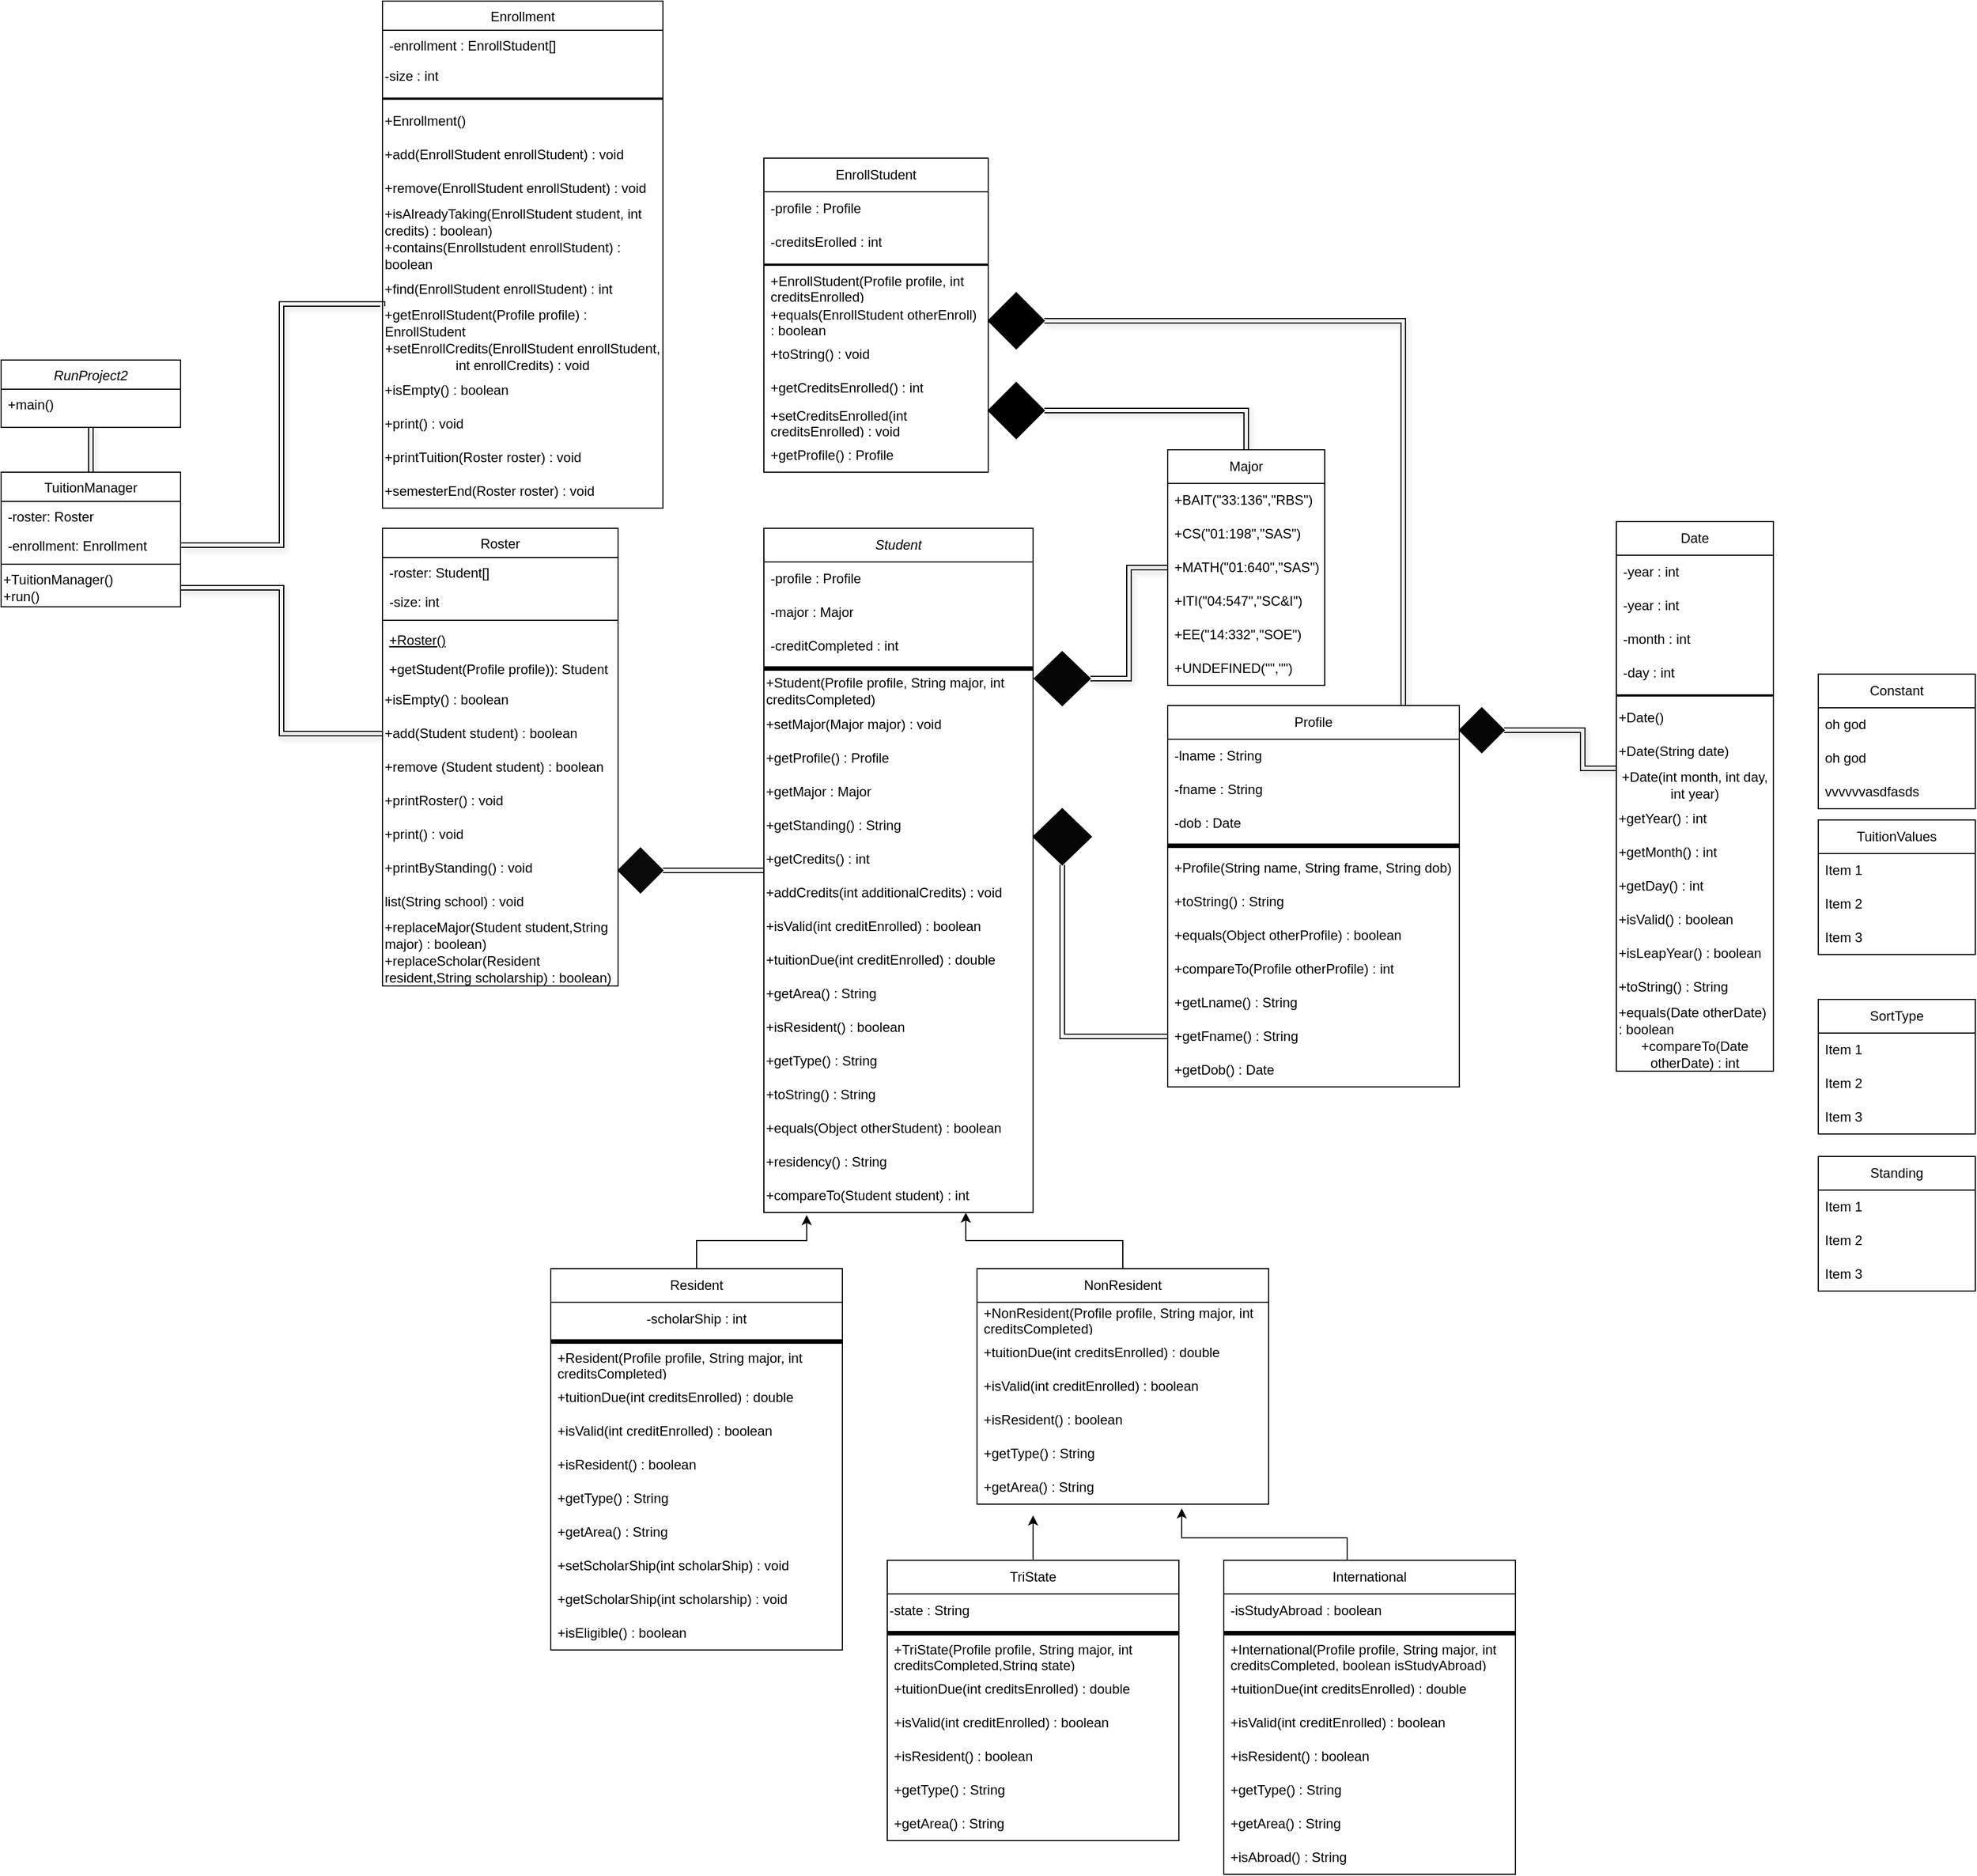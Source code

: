 <mxfile version="20.8.23" type="github">
  <diagram id="C5RBs43oDa-KdzZeNtuy" name="Page-1">
    <mxGraphModel dx="1163" dy="2247" grid="1" gridSize="10" guides="1" tooltips="1" connect="1" arrows="1" fold="1" page="1" pageScale="1" pageWidth="827" pageHeight="1169" math="0" shadow="0">
      <root>
        <mxCell id="WIyWlLk6GJQsqaUBKTNV-0" />
        <mxCell id="WIyWlLk6GJQsqaUBKTNV-1" parent="WIyWlLk6GJQsqaUBKTNV-0" />
        <mxCell id="5VePyKdH8K8Hi_omqHVl-216" style="edgeStyle=orthogonalEdgeStyle;shape=link;rounded=0;orthogonalLoop=1;jettySize=auto;html=1;exitX=0.5;exitY=1;exitDx=0;exitDy=0;entryX=0.5;entryY=0;entryDx=0;entryDy=0;shadow=1;strokeColor=#000000;fillColor=#0D0D0D;" edge="1" parent="WIyWlLk6GJQsqaUBKTNV-1" source="zkfFHV4jXpPFQw0GAbJ--0" target="zkfFHV4jXpPFQw0GAbJ--17">
          <mxGeometry relative="1" as="geometry" />
        </mxCell>
        <mxCell id="zkfFHV4jXpPFQw0GAbJ--0" value="RunProject2" style="swimlane;fontStyle=2;align=center;verticalAlign=top;childLayout=stackLayout;horizontal=1;startSize=26;horizontalStack=0;resizeParent=1;resizeLast=0;collapsible=1;marginBottom=0;rounded=0;shadow=0;strokeWidth=1;labelBackgroundColor=none;" parent="WIyWlLk6GJQsqaUBKTNV-1" vertex="1">
          <mxGeometry x="890" y="-240" width="160" height="60" as="geometry">
            <mxRectangle x="230" y="140" width="160" height="26" as="alternateBounds" />
          </mxGeometry>
        </mxCell>
        <mxCell id="zkfFHV4jXpPFQw0GAbJ--1" value="+main()" style="text;align=left;verticalAlign=top;spacingLeft=4;spacingRight=4;overflow=hidden;rotatable=0;points=[[0,0.5],[1,0.5]];portConstraint=eastwest;labelBackgroundColor=none;" parent="zkfFHV4jXpPFQw0GAbJ--0" vertex="1">
          <mxGeometry y="26" width="160" height="26" as="geometry" />
        </mxCell>
        <mxCell id="zkfFHV4jXpPFQw0GAbJ--6" value="Roster" style="swimlane;fontStyle=0;align=center;verticalAlign=top;childLayout=stackLayout;horizontal=1;startSize=26;horizontalStack=0;resizeParent=1;resizeLast=0;collapsible=1;marginBottom=0;rounded=0;shadow=0;strokeWidth=1;labelBackgroundColor=none;" parent="WIyWlLk6GJQsqaUBKTNV-1" vertex="1">
          <mxGeometry x="1230" y="-90" width="210" height="408" as="geometry">
            <mxRectangle x="130" y="380" width="160" height="26" as="alternateBounds" />
          </mxGeometry>
        </mxCell>
        <mxCell id="zkfFHV4jXpPFQw0GAbJ--7" value="-roster: Student[]" style="text;align=left;verticalAlign=top;spacingLeft=4;spacingRight=4;overflow=hidden;rotatable=0;points=[[0,0.5],[1,0.5]];portConstraint=eastwest;labelBackgroundColor=none;" parent="zkfFHV4jXpPFQw0GAbJ--6" vertex="1">
          <mxGeometry y="26" width="210" height="26" as="geometry" />
        </mxCell>
        <mxCell id="zkfFHV4jXpPFQw0GAbJ--8" value="-size: int&#xa;" style="text;align=left;verticalAlign=top;spacingLeft=4;spacingRight=4;overflow=hidden;rotatable=0;points=[[0,0.5],[1,0.5]];portConstraint=eastwest;rounded=0;shadow=0;html=0;labelBackgroundColor=none;" parent="zkfFHV4jXpPFQw0GAbJ--6" vertex="1">
          <mxGeometry y="52" width="210" height="26" as="geometry" />
        </mxCell>
        <mxCell id="zkfFHV4jXpPFQw0GAbJ--9" value="" style="line;html=1;strokeWidth=1;align=left;verticalAlign=middle;spacingTop=-1;spacingLeft=3;spacingRight=3;rotatable=0;labelPosition=right;points=[];portConstraint=eastwest;labelBackgroundColor=none;" parent="zkfFHV4jXpPFQw0GAbJ--6" vertex="1">
          <mxGeometry y="78" width="210" height="8" as="geometry" />
        </mxCell>
        <mxCell id="zkfFHV4jXpPFQw0GAbJ--10" value="+Roster()" style="text;align=left;verticalAlign=top;spacingLeft=4;spacingRight=4;overflow=hidden;rotatable=0;points=[[0,0.5],[1,0.5]];portConstraint=eastwest;fontStyle=4;labelBackgroundColor=none;" parent="zkfFHV4jXpPFQw0GAbJ--6" vertex="1">
          <mxGeometry y="86" width="210" height="26" as="geometry" />
        </mxCell>
        <mxCell id="zkfFHV4jXpPFQw0GAbJ--11" value="+getStudent(Profile profile)): Student" style="text;align=left;verticalAlign=top;spacingLeft=4;spacingRight=4;overflow=hidden;rotatable=0;points=[[0,0.5],[1,0.5]];portConstraint=eastwest;labelBackgroundColor=none;" parent="zkfFHV4jXpPFQw0GAbJ--6" vertex="1">
          <mxGeometry y="112" width="210" height="26" as="geometry" />
        </mxCell>
        <mxCell id="5VePyKdH8K8Hi_omqHVl-10" value="+isEmpty() : boolean" style="text;html=1;strokeColor=none;fillColor=none;align=left;verticalAlign=middle;whiteSpace=wrap;rounded=0;labelBackgroundColor=none;" vertex="1" parent="zkfFHV4jXpPFQw0GAbJ--6">
          <mxGeometry y="138" width="210" height="30" as="geometry" />
        </mxCell>
        <mxCell id="5VePyKdH8K8Hi_omqHVl-11" value="+add(Student student) : boolean" style="text;html=1;strokeColor=none;fillColor=none;align=left;verticalAlign=middle;whiteSpace=wrap;rounded=0;labelBackgroundColor=none;" vertex="1" parent="zkfFHV4jXpPFQw0GAbJ--6">
          <mxGeometry y="168" width="210" height="30" as="geometry" />
        </mxCell>
        <mxCell id="5VePyKdH8K8Hi_omqHVl-12" value="+remove (Student student) : boolean" style="text;html=1;strokeColor=none;fillColor=none;align=left;verticalAlign=middle;whiteSpace=wrap;rounded=0;labelBackgroundColor=none;" vertex="1" parent="zkfFHV4jXpPFQw0GAbJ--6">
          <mxGeometry y="198" width="210" height="30" as="geometry" />
        </mxCell>
        <mxCell id="5VePyKdH8K8Hi_omqHVl-13" value="+printRoster() : void" style="text;html=1;strokeColor=none;fillColor=none;align=left;verticalAlign=middle;whiteSpace=wrap;rounded=0;labelBackgroundColor=none;" vertex="1" parent="zkfFHV4jXpPFQw0GAbJ--6">
          <mxGeometry y="228" width="210" height="30" as="geometry" />
        </mxCell>
        <mxCell id="5VePyKdH8K8Hi_omqHVl-14" value="+print() : void" style="text;html=1;strokeColor=none;fillColor=none;align=left;verticalAlign=middle;whiteSpace=wrap;rounded=0;labelBackgroundColor=none;" vertex="1" parent="zkfFHV4jXpPFQw0GAbJ--6">
          <mxGeometry y="258" width="210" height="30" as="geometry" />
        </mxCell>
        <mxCell id="5VePyKdH8K8Hi_omqHVl-15" value="+printByStanding() : void" style="text;html=1;strokeColor=none;fillColor=none;align=left;verticalAlign=middle;whiteSpace=wrap;rounded=0;labelBackgroundColor=none;" vertex="1" parent="zkfFHV4jXpPFQw0GAbJ--6">
          <mxGeometry y="288" width="210" height="30" as="geometry" />
        </mxCell>
        <mxCell id="5VePyKdH8K8Hi_omqHVl-16" value="list(String school) : void" style="text;html=1;strokeColor=none;fillColor=none;align=left;verticalAlign=middle;whiteSpace=wrap;rounded=0;labelBackgroundColor=none;" vertex="1" parent="zkfFHV4jXpPFQw0GAbJ--6">
          <mxGeometry y="318" width="210" height="30" as="geometry" />
        </mxCell>
        <mxCell id="5VePyKdH8K8Hi_omqHVl-17" value="+replaceMajor(Student student,String major) : boolean)" style="text;html=1;strokeColor=none;fillColor=none;align=left;verticalAlign=middle;whiteSpace=wrap;rounded=0;labelBackgroundColor=none;" vertex="1" parent="zkfFHV4jXpPFQw0GAbJ--6">
          <mxGeometry y="348" width="210" height="30" as="geometry" />
        </mxCell>
        <mxCell id="5VePyKdH8K8Hi_omqHVl-18" value="+replaceScholar(Resident resident,String scholarship) : boolean)" style="text;html=1;strokeColor=none;fillColor=none;align=left;verticalAlign=middle;whiteSpace=wrap;rounded=0;labelBackgroundColor=none;" vertex="1" parent="zkfFHV4jXpPFQw0GAbJ--6">
          <mxGeometry y="378" width="210" height="30" as="geometry" />
        </mxCell>
        <mxCell id="zkfFHV4jXpPFQw0GAbJ--13" value="Enrollment" style="swimlane;fontStyle=0;align=center;verticalAlign=top;childLayout=stackLayout;horizontal=1;startSize=26;horizontalStack=0;resizeParent=1;resizeLast=0;collapsible=1;marginBottom=0;rounded=0;shadow=0;strokeWidth=1;labelBackgroundColor=none;" parent="WIyWlLk6GJQsqaUBKTNV-1" vertex="1">
          <mxGeometry x="1230" y="-560" width="250" height="452" as="geometry">
            <mxRectangle x="340" y="380" width="170" height="26" as="alternateBounds" />
          </mxGeometry>
        </mxCell>
        <mxCell id="zkfFHV4jXpPFQw0GAbJ--14" value="-enrollment : EnrollStudent[]" style="text;align=left;verticalAlign=top;spacingLeft=4;spacingRight=4;overflow=hidden;rotatable=0;points=[[0,0.5],[1,0.5]];portConstraint=eastwest;labelBackgroundColor=none;" parent="zkfFHV4jXpPFQw0GAbJ--13" vertex="1">
          <mxGeometry y="26" width="250" height="26" as="geometry" />
        </mxCell>
        <mxCell id="5VePyKdH8K8Hi_omqHVl-19" value="-size : int" style="text;html=1;strokeColor=none;fillColor=none;align=left;verticalAlign=middle;whiteSpace=wrap;rounded=0;labelBackgroundColor=none;" vertex="1" parent="zkfFHV4jXpPFQw0GAbJ--13">
          <mxGeometry y="52" width="250" height="30" as="geometry" />
        </mxCell>
        <mxCell id="5VePyKdH8K8Hi_omqHVl-22" value="" style="line;strokeWidth=2;html=1;labelBackgroundColor=none;" vertex="1" parent="zkfFHV4jXpPFQw0GAbJ--13">
          <mxGeometry y="82" width="250" height="10" as="geometry" />
        </mxCell>
        <mxCell id="5VePyKdH8K8Hi_omqHVl-21" value="+Enrollment()" style="text;html=1;align=left;verticalAlign=middle;resizable=0;points=[];autosize=1;strokeColor=none;fillColor=none;labelBackgroundColor=none;" vertex="1" parent="zkfFHV4jXpPFQw0GAbJ--13">
          <mxGeometry y="92" width="250" height="30" as="geometry" />
        </mxCell>
        <mxCell id="5VePyKdH8K8Hi_omqHVl-23" value="+add(EnrollStudent enrollStudent) : void&lt;br&gt;" style="text;html=1;strokeColor=none;fillColor=none;align=left;verticalAlign=middle;whiteSpace=wrap;rounded=0;labelBackgroundColor=none;" vertex="1" parent="zkfFHV4jXpPFQw0GAbJ--13">
          <mxGeometry y="122" width="250" height="30" as="geometry" />
        </mxCell>
        <mxCell id="5VePyKdH8K8Hi_omqHVl-25" value="+remove(EnrollStudent enrollStudent) : void" style="text;html=1;strokeColor=none;fillColor=none;align=left;verticalAlign=middle;whiteSpace=wrap;rounded=0;labelBackgroundColor=none;" vertex="1" parent="zkfFHV4jXpPFQw0GAbJ--13">
          <mxGeometry y="152" width="250" height="30" as="geometry" />
        </mxCell>
        <mxCell id="5VePyKdH8K8Hi_omqHVl-26" value="+isAlreadyTaking(EnrollStudent student, int credits) : boolean)" style="text;html=1;strokeColor=none;fillColor=none;align=left;verticalAlign=middle;whiteSpace=wrap;rounded=0;labelBackgroundColor=none;" vertex="1" parent="zkfFHV4jXpPFQw0GAbJ--13">
          <mxGeometry y="182" width="250" height="30" as="geometry" />
        </mxCell>
        <mxCell id="5VePyKdH8K8Hi_omqHVl-27" value="+contains(Enrollstudent enrollStudent) : boolean" style="text;html=1;strokeColor=none;fillColor=none;align=left;verticalAlign=middle;whiteSpace=wrap;rounded=0;labelBackgroundColor=none;" vertex="1" parent="zkfFHV4jXpPFQw0GAbJ--13">
          <mxGeometry y="212" width="250" height="30" as="geometry" />
        </mxCell>
        <mxCell id="5VePyKdH8K8Hi_omqHVl-28" value="+find(EnrollStudent enrollStudent) : int" style="text;html=1;strokeColor=none;fillColor=none;align=left;verticalAlign=middle;whiteSpace=wrap;rounded=0;labelBackgroundColor=none;" vertex="1" parent="zkfFHV4jXpPFQw0GAbJ--13">
          <mxGeometry y="242" width="250" height="30" as="geometry" />
        </mxCell>
        <mxCell id="5VePyKdH8K8Hi_omqHVl-29" value="+getEnrollStudent(Profile profile) : EnrollStudent" style="text;html=1;strokeColor=none;fillColor=none;align=left;verticalAlign=middle;whiteSpace=wrap;rounded=0;labelBackgroundColor=none;" vertex="1" parent="zkfFHV4jXpPFQw0GAbJ--13">
          <mxGeometry y="272" width="250" height="30" as="geometry" />
        </mxCell>
        <mxCell id="5VePyKdH8K8Hi_omqHVl-30" value="+setEnrollCredits(EnrollStudent enrollStudent, int enrollCredits) : void" style="text;html=1;strokeColor=none;fillColor=none;align=center;verticalAlign=middle;whiteSpace=wrap;rounded=0;labelBackgroundColor=none;" vertex="1" parent="zkfFHV4jXpPFQw0GAbJ--13">
          <mxGeometry y="302" width="250" height="30" as="geometry" />
        </mxCell>
        <mxCell id="5VePyKdH8K8Hi_omqHVl-31" value="+isEmpty() : boolean" style="text;html=1;strokeColor=none;fillColor=none;align=left;verticalAlign=middle;whiteSpace=wrap;rounded=0;labelBackgroundColor=none;" vertex="1" parent="zkfFHV4jXpPFQw0GAbJ--13">
          <mxGeometry y="332" width="250" height="30" as="geometry" />
        </mxCell>
        <mxCell id="5VePyKdH8K8Hi_omqHVl-32" value="+print() : void" style="text;html=1;strokeColor=none;fillColor=none;align=left;verticalAlign=middle;whiteSpace=wrap;rounded=0;labelBackgroundColor=none;" vertex="1" parent="zkfFHV4jXpPFQw0GAbJ--13">
          <mxGeometry y="362" width="250" height="30" as="geometry" />
        </mxCell>
        <mxCell id="5VePyKdH8K8Hi_omqHVl-33" value="+printTuition(Roster roster) : void" style="text;html=1;strokeColor=none;fillColor=none;align=left;verticalAlign=middle;whiteSpace=wrap;rounded=0;labelBackgroundColor=none;" vertex="1" parent="zkfFHV4jXpPFQw0GAbJ--13">
          <mxGeometry y="392" width="250" height="30" as="geometry" />
        </mxCell>
        <mxCell id="5VePyKdH8K8Hi_omqHVl-34" value="+semesterEnd(Roster roster) : void" style="text;html=1;strokeColor=none;fillColor=none;align=left;verticalAlign=middle;whiteSpace=wrap;rounded=0;labelBackgroundColor=none;" vertex="1" parent="zkfFHV4jXpPFQw0GAbJ--13">
          <mxGeometry y="422" width="250" height="30" as="geometry" />
        </mxCell>
        <mxCell id="zkfFHV4jXpPFQw0GAbJ--17" value="TuitionManager&#xa;" style="swimlane;fontStyle=0;align=center;verticalAlign=top;childLayout=stackLayout;horizontal=1;startSize=26;horizontalStack=0;resizeParent=1;resizeLast=0;collapsible=1;marginBottom=0;rounded=0;shadow=0;strokeWidth=1;labelBackgroundColor=none;" parent="WIyWlLk6GJQsqaUBKTNV-1" vertex="1">
          <mxGeometry x="890" y="-140" width="160" height="120" as="geometry">
            <mxRectangle x="550" y="140" width="160" height="26" as="alternateBounds" />
          </mxGeometry>
        </mxCell>
        <mxCell id="zkfFHV4jXpPFQw0GAbJ--18" value="-roster: Roster" style="text;align=left;verticalAlign=top;spacingLeft=4;spacingRight=4;overflow=hidden;rotatable=0;points=[[0,0.5],[1,0.5]];portConstraint=eastwest;labelBackgroundColor=none;" parent="zkfFHV4jXpPFQw0GAbJ--17" vertex="1">
          <mxGeometry y="26" width="160" height="26" as="geometry" />
        </mxCell>
        <mxCell id="zkfFHV4jXpPFQw0GAbJ--19" value="-enrollment: Enrollment&#xa;" style="text;align=left;verticalAlign=top;spacingLeft=4;spacingRight=4;overflow=hidden;rotatable=0;points=[[0,0.5],[1,0.5]];portConstraint=eastwest;rounded=0;shadow=0;html=0;labelBackgroundColor=none;" parent="zkfFHV4jXpPFQw0GAbJ--17" vertex="1">
          <mxGeometry y="52" width="160" height="26" as="geometry" />
        </mxCell>
        <mxCell id="zkfFHV4jXpPFQw0GAbJ--23" value="" style="line;html=1;strokeWidth=1;align=left;verticalAlign=middle;spacingTop=-1;spacingLeft=3;spacingRight=3;rotatable=0;labelPosition=right;points=[];portConstraint=eastwest;labelBackgroundColor=none;" parent="zkfFHV4jXpPFQw0GAbJ--17" vertex="1">
          <mxGeometry y="78" width="160" height="8" as="geometry" />
        </mxCell>
        <mxCell id="5VePyKdH8K8Hi_omqHVl-4" value="+TuitionManager()&lt;br&gt;+run()" style="text;html=1;strokeColor=none;fillColor=none;align=left;verticalAlign=middle;whiteSpace=wrap;rounded=0;labelBackgroundColor=none;" vertex="1" parent="zkfFHV4jXpPFQw0GAbJ--17">
          <mxGeometry y="86" width="160" height="34" as="geometry" />
        </mxCell>
        <mxCell id="5VePyKdH8K8Hi_omqHVl-35" value="Constant" style="swimlane;fontStyle=0;childLayout=stackLayout;horizontal=1;startSize=30;horizontalStack=0;resizeParent=1;resizeParentMax=0;resizeLast=0;collapsible=1;marginBottom=0;whiteSpace=wrap;html=1;labelBackgroundColor=none;" vertex="1" parent="WIyWlLk6GJQsqaUBKTNV-1">
          <mxGeometry x="2510" y="40" width="140" height="120" as="geometry" />
        </mxCell>
        <mxCell id="5VePyKdH8K8Hi_omqHVl-36" value="oh god&lt;br&gt;" style="text;strokeColor=none;fillColor=none;align=left;verticalAlign=middle;spacingLeft=4;spacingRight=4;overflow=hidden;points=[[0,0.5],[1,0.5]];portConstraint=eastwest;rotatable=0;whiteSpace=wrap;html=1;labelBackgroundColor=none;" vertex="1" parent="5VePyKdH8K8Hi_omqHVl-35">
          <mxGeometry y="30" width="140" height="30" as="geometry" />
        </mxCell>
        <mxCell id="5VePyKdH8K8Hi_omqHVl-37" value="oh god&lt;br&gt;" style="text;strokeColor=none;fillColor=none;align=left;verticalAlign=middle;spacingLeft=4;spacingRight=4;overflow=hidden;points=[[0,0.5],[1,0.5]];portConstraint=eastwest;rotatable=0;whiteSpace=wrap;html=1;labelBackgroundColor=none;" vertex="1" parent="5VePyKdH8K8Hi_omqHVl-35">
          <mxGeometry y="60" width="140" height="30" as="geometry" />
        </mxCell>
        <mxCell id="5VePyKdH8K8Hi_omqHVl-38" value="vvvvvvasdfasds" style="text;strokeColor=none;fillColor=none;align=left;verticalAlign=middle;spacingLeft=4;spacingRight=4;overflow=hidden;points=[[0,0.5],[1,0.5]];portConstraint=eastwest;rotatable=0;whiteSpace=wrap;html=1;labelBackgroundColor=none;" vertex="1" parent="5VePyKdH8K8Hi_omqHVl-35">
          <mxGeometry y="90" width="140" height="30" as="geometry" />
        </mxCell>
        <mxCell id="5VePyKdH8K8Hi_omqHVl-39" value="Date" style="swimlane;fontStyle=0;childLayout=stackLayout;horizontal=1;startSize=30;horizontalStack=0;resizeParent=1;resizeParentMax=0;resizeLast=0;collapsible=1;marginBottom=0;whiteSpace=wrap;html=1;labelBackgroundColor=none;" vertex="1" parent="WIyWlLk6GJQsqaUBKTNV-1">
          <mxGeometry x="2330" y="-96" width="140" height="490" as="geometry" />
        </mxCell>
        <mxCell id="5VePyKdH8K8Hi_omqHVl-200" value="-year : int" style="text;strokeColor=none;fillColor=none;align=left;verticalAlign=middle;spacingLeft=4;spacingRight=4;overflow=hidden;points=[[0,0.5],[1,0.5]];portConstraint=eastwest;rotatable=0;whiteSpace=wrap;html=1;labelBackgroundColor=none;" vertex="1" parent="5VePyKdH8K8Hi_omqHVl-39">
          <mxGeometry y="30" width="140" height="30" as="geometry" />
        </mxCell>
        <mxCell id="5VePyKdH8K8Hi_omqHVl-40" value="-year : int" style="text;strokeColor=none;fillColor=none;align=left;verticalAlign=middle;spacingLeft=4;spacingRight=4;overflow=hidden;points=[[0,0.5],[1,0.5]];portConstraint=eastwest;rotatable=0;whiteSpace=wrap;html=1;labelBackgroundColor=none;" vertex="1" parent="5VePyKdH8K8Hi_omqHVl-39">
          <mxGeometry y="60" width="140" height="30" as="geometry" />
        </mxCell>
        <mxCell id="5VePyKdH8K8Hi_omqHVl-41" value="-month : int" style="text;strokeColor=none;fillColor=none;align=left;verticalAlign=middle;spacingLeft=4;spacingRight=4;overflow=hidden;points=[[0,0.5],[1,0.5]];portConstraint=eastwest;rotatable=0;whiteSpace=wrap;html=1;labelBackgroundColor=none;" vertex="1" parent="5VePyKdH8K8Hi_omqHVl-39">
          <mxGeometry y="90" width="140" height="30" as="geometry" />
        </mxCell>
        <mxCell id="5VePyKdH8K8Hi_omqHVl-42" value="-day : int" style="text;strokeColor=none;fillColor=none;align=left;verticalAlign=middle;spacingLeft=4;spacingRight=4;overflow=hidden;points=[[0,0.5],[1,0.5]];portConstraint=eastwest;rotatable=0;whiteSpace=wrap;html=1;labelBackgroundColor=none;" vertex="1" parent="5VePyKdH8K8Hi_omqHVl-39">
          <mxGeometry y="120" width="140" height="30" as="geometry" />
        </mxCell>
        <mxCell id="5VePyKdH8K8Hi_omqHVl-45" value="" style="line;strokeWidth=2;html=1;labelBackgroundColor=none;" vertex="1" parent="5VePyKdH8K8Hi_omqHVl-39">
          <mxGeometry y="150" width="140" height="10" as="geometry" />
        </mxCell>
        <mxCell id="5VePyKdH8K8Hi_omqHVl-43" value="+Date()" style="text;html=1;strokeColor=none;fillColor=none;align=left;verticalAlign=middle;whiteSpace=wrap;rounded=0;labelBackgroundColor=none;" vertex="1" parent="5VePyKdH8K8Hi_omqHVl-39">
          <mxGeometry y="160" width="140" height="30" as="geometry" />
        </mxCell>
        <mxCell id="5VePyKdH8K8Hi_omqHVl-47" value="+Date(String date)" style="text;html=1;strokeColor=none;fillColor=none;align=left;verticalAlign=middle;whiteSpace=wrap;rounded=0;labelBackgroundColor=none;" vertex="1" parent="5VePyKdH8K8Hi_omqHVl-39">
          <mxGeometry y="190" width="140" height="30" as="geometry" />
        </mxCell>
        <mxCell id="5VePyKdH8K8Hi_omqHVl-48" value="+Date(int month, int day, int year)" style="text;html=1;strokeColor=none;fillColor=none;align=center;verticalAlign=middle;whiteSpace=wrap;rounded=0;labelBackgroundColor=none;" vertex="1" parent="5VePyKdH8K8Hi_omqHVl-39">
          <mxGeometry y="220" width="140" height="30" as="geometry" />
        </mxCell>
        <mxCell id="5VePyKdH8K8Hi_omqHVl-49" value="+getYear() : int" style="text;html=1;strokeColor=none;fillColor=none;align=left;verticalAlign=middle;whiteSpace=wrap;rounded=0;labelBackgroundColor=none;" vertex="1" parent="5VePyKdH8K8Hi_omqHVl-39">
          <mxGeometry y="250" width="140" height="30" as="geometry" />
        </mxCell>
        <mxCell id="5VePyKdH8K8Hi_omqHVl-50" value="+getMonth() : int" style="text;html=1;strokeColor=none;fillColor=none;align=left;verticalAlign=middle;whiteSpace=wrap;rounded=0;labelBackgroundColor=none;" vertex="1" parent="5VePyKdH8K8Hi_omqHVl-39">
          <mxGeometry y="280" width="140" height="30" as="geometry" />
        </mxCell>
        <mxCell id="5VePyKdH8K8Hi_omqHVl-51" value="+getDay() : int" style="text;html=1;strokeColor=none;fillColor=none;align=left;verticalAlign=middle;whiteSpace=wrap;rounded=0;labelBackgroundColor=none;" vertex="1" parent="5VePyKdH8K8Hi_omqHVl-39">
          <mxGeometry y="310" width="140" height="30" as="geometry" />
        </mxCell>
        <mxCell id="5VePyKdH8K8Hi_omqHVl-52" value="+isValid() : boolean" style="text;html=1;strokeColor=none;fillColor=none;align=left;verticalAlign=middle;whiteSpace=wrap;rounded=0;labelBackgroundColor=none;" vertex="1" parent="5VePyKdH8K8Hi_omqHVl-39">
          <mxGeometry y="340" width="140" height="30" as="geometry" />
        </mxCell>
        <mxCell id="5VePyKdH8K8Hi_omqHVl-55" value="+isLeapYear() : boolean" style="text;html=1;strokeColor=none;fillColor=none;align=left;verticalAlign=middle;whiteSpace=wrap;rounded=0;labelBackgroundColor=none;" vertex="1" parent="5VePyKdH8K8Hi_omqHVl-39">
          <mxGeometry y="370" width="140" height="30" as="geometry" />
        </mxCell>
        <mxCell id="5VePyKdH8K8Hi_omqHVl-53" value="+toString() : String" style="text;html=1;strokeColor=none;fillColor=none;align=left;verticalAlign=middle;whiteSpace=wrap;rounded=0;labelBackgroundColor=none;" vertex="1" parent="5VePyKdH8K8Hi_omqHVl-39">
          <mxGeometry y="400" width="140" height="30" as="geometry" />
        </mxCell>
        <mxCell id="5VePyKdH8K8Hi_omqHVl-54" value="+equals(Date otherDate) : boolean" style="text;html=1;strokeColor=none;fillColor=none;align=left;verticalAlign=middle;whiteSpace=wrap;rounded=0;labelBackgroundColor=none;" vertex="1" parent="5VePyKdH8K8Hi_omqHVl-39">
          <mxGeometry y="430" width="140" height="30" as="geometry" />
        </mxCell>
        <mxCell id="5VePyKdH8K8Hi_omqHVl-56" value="+compareTo(Date otherDate) : int" style="text;html=1;strokeColor=none;fillColor=none;align=center;verticalAlign=middle;whiteSpace=wrap;rounded=0;labelBackgroundColor=none;" vertex="1" parent="5VePyKdH8K8Hi_omqHVl-39">
          <mxGeometry y="460" width="140" height="30" as="geometry" />
        </mxCell>
        <mxCell id="5VePyKdH8K8Hi_omqHVl-57" value="EnrollStudent&lt;br&gt;" style="swimlane;fontStyle=0;childLayout=stackLayout;horizontal=1;startSize=30;horizontalStack=0;resizeParent=1;resizeParentMax=0;resizeLast=0;collapsible=1;marginBottom=0;whiteSpace=wrap;html=1;labelBackgroundColor=none;" vertex="1" parent="WIyWlLk6GJQsqaUBKTNV-1">
          <mxGeometry x="1570" y="-420" width="200" height="280" as="geometry" />
        </mxCell>
        <mxCell id="5VePyKdH8K8Hi_omqHVl-58" value="-profile : Profile" style="text;strokeColor=none;fillColor=none;align=left;verticalAlign=middle;spacingLeft=4;spacingRight=4;overflow=hidden;points=[[0,0.5],[1,0.5]];portConstraint=eastwest;rotatable=0;whiteSpace=wrap;html=1;labelBackgroundColor=none;" vertex="1" parent="5VePyKdH8K8Hi_omqHVl-57">
          <mxGeometry y="30" width="200" height="30" as="geometry" />
        </mxCell>
        <mxCell id="5VePyKdH8K8Hi_omqHVl-59" value="-creditsErolled : int" style="text;strokeColor=none;fillColor=none;align=left;verticalAlign=middle;spacingLeft=4;spacingRight=4;overflow=hidden;points=[[0,0.5],[1,0.5]];portConstraint=eastwest;rotatable=0;whiteSpace=wrap;html=1;labelBackgroundColor=none;" vertex="1" parent="5VePyKdH8K8Hi_omqHVl-57">
          <mxGeometry y="60" width="200" height="30" as="geometry" />
        </mxCell>
        <mxCell id="5VePyKdH8K8Hi_omqHVl-61" value="" style="line;strokeWidth=2;html=1;labelBackgroundColor=none;" vertex="1" parent="5VePyKdH8K8Hi_omqHVl-57">
          <mxGeometry y="90" width="200" height="10" as="geometry" />
        </mxCell>
        <mxCell id="5VePyKdH8K8Hi_omqHVl-60" value="+EnrollStudent(Profile profile, int creditsEnrolled)" style="text;strokeColor=none;fillColor=none;align=left;verticalAlign=middle;spacingLeft=4;spacingRight=4;overflow=hidden;points=[[0,0.5],[1,0.5]];portConstraint=eastwest;rotatable=0;whiteSpace=wrap;html=1;labelBackgroundColor=none;" vertex="1" parent="5VePyKdH8K8Hi_omqHVl-57">
          <mxGeometry y="100" width="200" height="30" as="geometry" />
        </mxCell>
        <mxCell id="5VePyKdH8K8Hi_omqHVl-63" value="+equals(EnrollStudent otherEnroll) : boolean" style="text;strokeColor=none;fillColor=none;align=left;verticalAlign=middle;spacingLeft=4;spacingRight=4;overflow=hidden;points=[[0,0.5],[1,0.5]];portConstraint=eastwest;rotatable=0;whiteSpace=wrap;html=1;labelBackgroundColor=none;" vertex="1" parent="5VePyKdH8K8Hi_omqHVl-57">
          <mxGeometry y="130" width="200" height="30" as="geometry" />
        </mxCell>
        <mxCell id="5VePyKdH8K8Hi_omqHVl-64" value="+toString() : void" style="text;strokeColor=none;fillColor=none;align=left;verticalAlign=middle;spacingLeft=4;spacingRight=4;overflow=hidden;points=[[0,0.5],[1,0.5]];portConstraint=eastwest;rotatable=0;whiteSpace=wrap;html=1;labelBackgroundColor=none;" vertex="1" parent="5VePyKdH8K8Hi_omqHVl-57">
          <mxGeometry y="160" width="200" height="30" as="geometry" />
        </mxCell>
        <mxCell id="5VePyKdH8K8Hi_omqHVl-65" value="+getCreditsEnrolled() : int" style="text;strokeColor=none;fillColor=none;align=left;verticalAlign=middle;spacingLeft=4;spacingRight=4;overflow=hidden;points=[[0,0.5],[1,0.5]];portConstraint=eastwest;rotatable=0;whiteSpace=wrap;html=1;labelBackgroundColor=none;" vertex="1" parent="5VePyKdH8K8Hi_omqHVl-57">
          <mxGeometry y="190" width="200" height="30" as="geometry" />
        </mxCell>
        <mxCell id="5VePyKdH8K8Hi_omqHVl-66" value="+setCreditsEnrolled(int creditsEnrolled) : void" style="text;strokeColor=none;fillColor=none;align=left;verticalAlign=middle;spacingLeft=4;spacingRight=4;overflow=hidden;points=[[0,0.5],[1,0.5]];portConstraint=eastwest;rotatable=0;whiteSpace=wrap;html=1;labelBackgroundColor=none;" vertex="1" parent="5VePyKdH8K8Hi_omqHVl-57">
          <mxGeometry y="220" width="200" height="30" as="geometry" />
        </mxCell>
        <mxCell id="5VePyKdH8K8Hi_omqHVl-67" value="+getProfile() : Profile" style="text;strokeColor=none;fillColor=none;align=left;verticalAlign=middle;spacingLeft=4;spacingRight=4;overflow=hidden;points=[[0,0.5],[1,0.5]];portConstraint=eastwest;rotatable=0;whiteSpace=wrap;html=1;labelBackgroundColor=none;" vertex="1" parent="5VePyKdH8K8Hi_omqHVl-57">
          <mxGeometry y="250" width="200" height="30" as="geometry" />
        </mxCell>
        <mxCell id="5VePyKdH8K8Hi_omqHVl-164" style="edgeStyle=orthogonalEdgeStyle;rounded=0;orthogonalLoop=1;jettySize=auto;html=1;entryX=0.702;entryY=1.124;entryDx=0;entryDy=0;entryPerimeter=0;labelBackgroundColor=none;fontColor=default;" edge="1" parent="WIyWlLk6GJQsqaUBKTNV-1" source="5VePyKdH8K8Hi_omqHVl-68" target="5VePyKdH8K8Hi_omqHVl-92">
          <mxGeometry relative="1" as="geometry">
            <Array as="points">
              <mxPoint x="2090" y="810" />
              <mxPoint x="1942" y="810" />
            </Array>
          </mxGeometry>
        </mxCell>
        <mxCell id="5VePyKdH8K8Hi_omqHVl-68" value="International" style="swimlane;fontStyle=0;childLayout=stackLayout;horizontal=1;startSize=30;horizontalStack=0;resizeParent=1;resizeParentMax=0;resizeLast=0;collapsible=1;marginBottom=0;whiteSpace=wrap;html=1;labelBackgroundColor=none;" vertex="1" parent="WIyWlLk6GJQsqaUBKTNV-1">
          <mxGeometry x="1980" y="830" width="260" height="280" as="geometry" />
        </mxCell>
        <mxCell id="5VePyKdH8K8Hi_omqHVl-69" value="-isStudyAbroad : boolean" style="text;strokeColor=none;fillColor=none;align=left;verticalAlign=middle;spacingLeft=4;spacingRight=4;overflow=hidden;points=[[0,0.5],[1,0.5]];portConstraint=eastwest;rotatable=0;whiteSpace=wrap;html=1;labelBackgroundColor=none;" vertex="1" parent="5VePyKdH8K8Hi_omqHVl-68">
          <mxGeometry y="30" width="260" height="30" as="geometry" />
        </mxCell>
        <mxCell id="5VePyKdH8K8Hi_omqHVl-72" value="" style="line;strokeWidth=4;html=1;perimeter=backbonePerimeter;points=[];outlineConnect=0;labelBackgroundColor=none;" vertex="1" parent="5VePyKdH8K8Hi_omqHVl-68">
          <mxGeometry y="60" width="260" height="10" as="geometry" />
        </mxCell>
        <mxCell id="5VePyKdH8K8Hi_omqHVl-70" value="+International(Profile profile, String major, int creditsCompleted, boolean isStudyAbroad)" style="text;strokeColor=none;fillColor=none;align=left;verticalAlign=middle;spacingLeft=4;spacingRight=4;overflow=hidden;points=[[0,0.5],[1,0.5]];portConstraint=eastwest;rotatable=0;whiteSpace=wrap;html=1;labelBackgroundColor=none;" vertex="1" parent="5VePyKdH8K8Hi_omqHVl-68">
          <mxGeometry y="70" width="260" height="30" as="geometry" />
        </mxCell>
        <mxCell id="5VePyKdH8K8Hi_omqHVl-71" value="+tuitionDue(int creditsEnrolled) : double" style="text;strokeColor=none;fillColor=none;align=left;verticalAlign=middle;spacingLeft=4;spacingRight=4;overflow=hidden;points=[[0,0.5],[1,0.5]];portConstraint=eastwest;rotatable=0;whiteSpace=wrap;html=1;labelBackgroundColor=none;" vertex="1" parent="5VePyKdH8K8Hi_omqHVl-68">
          <mxGeometry y="100" width="260" height="30" as="geometry" />
        </mxCell>
        <mxCell id="5VePyKdH8K8Hi_omqHVl-73" value="+isValid(int creditEnrolled) : boolean" style="text;strokeColor=none;fillColor=none;align=left;verticalAlign=middle;spacingLeft=4;spacingRight=4;overflow=hidden;points=[[0,0.5],[1,0.5]];portConstraint=eastwest;rotatable=0;whiteSpace=wrap;html=1;labelBackgroundColor=none;" vertex="1" parent="5VePyKdH8K8Hi_omqHVl-68">
          <mxGeometry y="130" width="260" height="30" as="geometry" />
        </mxCell>
        <mxCell id="5VePyKdH8K8Hi_omqHVl-74" value="+isResident() : boolean" style="text;strokeColor=none;fillColor=none;align=left;verticalAlign=middle;spacingLeft=4;spacingRight=4;overflow=hidden;points=[[0,0.5],[1,0.5]];portConstraint=eastwest;rotatable=0;whiteSpace=wrap;html=1;labelBackgroundColor=none;" vertex="1" parent="5VePyKdH8K8Hi_omqHVl-68">
          <mxGeometry y="160" width="260" height="30" as="geometry" />
        </mxCell>
        <mxCell id="5VePyKdH8K8Hi_omqHVl-75" value="+getType() : String" style="text;strokeColor=none;fillColor=none;align=left;verticalAlign=middle;spacingLeft=4;spacingRight=4;overflow=hidden;points=[[0,0.5],[1,0.5]];portConstraint=eastwest;rotatable=0;whiteSpace=wrap;html=1;labelBackgroundColor=none;" vertex="1" parent="5VePyKdH8K8Hi_omqHVl-68">
          <mxGeometry y="190" width="260" height="30" as="geometry" />
        </mxCell>
        <mxCell id="5VePyKdH8K8Hi_omqHVl-76" value="+getArea() : String" style="text;strokeColor=none;fillColor=none;align=left;verticalAlign=middle;spacingLeft=4;spacingRight=4;overflow=hidden;points=[[0,0.5],[1,0.5]];portConstraint=eastwest;rotatable=0;whiteSpace=wrap;html=1;labelBackgroundColor=none;" vertex="1" parent="5VePyKdH8K8Hi_omqHVl-68">
          <mxGeometry y="220" width="260" height="30" as="geometry" />
        </mxCell>
        <mxCell id="5VePyKdH8K8Hi_omqHVl-77" value="+isAbroad() : String" style="text;strokeColor=none;fillColor=none;align=left;verticalAlign=middle;spacingLeft=4;spacingRight=4;overflow=hidden;points=[[0,0.5],[1,0.5]];portConstraint=eastwest;rotatable=0;whiteSpace=wrap;html=1;labelBackgroundColor=none;" vertex="1" parent="5VePyKdH8K8Hi_omqHVl-68">
          <mxGeometry y="250" width="260" height="30" as="geometry" />
        </mxCell>
        <mxCell id="5VePyKdH8K8Hi_omqHVl-190" value="" style="edgeStyle=orthogonalEdgeStyle;shape=link;rounded=0;orthogonalLoop=1;jettySize=auto;html=1;shadow=1;strokeColor=#000000;fillColor=#0D0D0D;" edge="1" parent="WIyWlLk6GJQsqaUBKTNV-1" source="5VePyKdH8K8Hi_omqHVl-80" target="5VePyKdH8K8Hi_omqHVl-188">
          <mxGeometry relative="1" as="geometry" />
        </mxCell>
        <mxCell id="5VePyKdH8K8Hi_omqHVl-206" value="" style="edgeStyle=orthogonalEdgeStyle;shape=link;rounded=0;orthogonalLoop=1;jettySize=auto;html=1;shadow=1;strokeColor=#000000;fillColor=#0D0D0D;" edge="1" parent="WIyWlLk6GJQsqaUBKTNV-1" source="5VePyKdH8K8Hi_omqHVl-80" target="5VePyKdH8K8Hi_omqHVl-205">
          <mxGeometry relative="1" as="geometry">
            <Array as="points">
              <mxPoint x="2000" y="-195" />
            </Array>
          </mxGeometry>
        </mxCell>
        <mxCell id="5VePyKdH8K8Hi_omqHVl-80" value="Major" style="swimlane;fontStyle=0;childLayout=stackLayout;horizontal=1;startSize=30;horizontalStack=0;resizeParent=1;resizeParentMax=0;resizeLast=0;collapsible=1;marginBottom=0;whiteSpace=wrap;html=1;labelBackgroundColor=none;" vertex="1" parent="WIyWlLk6GJQsqaUBKTNV-1">
          <mxGeometry x="1930" y="-160" width="140" height="210" as="geometry" />
        </mxCell>
        <mxCell id="5VePyKdH8K8Hi_omqHVl-81" value="+BAIT(&quot;33:136&quot;,&quot;RBS&quot;)" style="text;strokeColor=none;fillColor=none;align=left;verticalAlign=middle;spacingLeft=4;spacingRight=4;overflow=hidden;points=[[0,0.5],[1,0.5]];portConstraint=eastwest;rotatable=0;whiteSpace=wrap;html=1;labelBackgroundColor=none;" vertex="1" parent="5VePyKdH8K8Hi_omqHVl-80">
          <mxGeometry y="30" width="140" height="30" as="geometry" />
        </mxCell>
        <mxCell id="5VePyKdH8K8Hi_omqHVl-82" value="+CS(&quot;01:198&quot;,&quot;SAS&quot;)" style="text;strokeColor=none;fillColor=none;align=left;verticalAlign=middle;spacingLeft=4;spacingRight=4;overflow=hidden;points=[[0,0.5],[1,0.5]];portConstraint=eastwest;rotatable=0;whiteSpace=wrap;html=1;labelBackgroundColor=none;" vertex="1" parent="5VePyKdH8K8Hi_omqHVl-80">
          <mxGeometry y="60" width="140" height="30" as="geometry" />
        </mxCell>
        <mxCell id="5VePyKdH8K8Hi_omqHVl-83" value="+MATH(&quot;01:640&quot;,&quot;SAS&quot;)" style="text;strokeColor=none;fillColor=none;align=left;verticalAlign=middle;spacingLeft=4;spacingRight=4;overflow=hidden;points=[[0,0.5],[1,0.5]];portConstraint=eastwest;rotatable=0;whiteSpace=wrap;html=1;labelBackgroundColor=none;" vertex="1" parent="5VePyKdH8K8Hi_omqHVl-80">
          <mxGeometry y="90" width="140" height="30" as="geometry" />
        </mxCell>
        <mxCell id="5VePyKdH8K8Hi_omqHVl-217" value="+ITI(&quot;04:547&quot;,&quot;SC&amp;amp;I&quot;)" style="text;strokeColor=none;fillColor=none;align=left;verticalAlign=middle;spacingLeft=4;spacingRight=4;overflow=hidden;points=[[0,0.5],[1,0.5]];portConstraint=eastwest;rotatable=0;whiteSpace=wrap;html=1;labelBackgroundColor=none;" vertex="1" parent="5VePyKdH8K8Hi_omqHVl-80">
          <mxGeometry y="120" width="140" height="30" as="geometry" />
        </mxCell>
        <mxCell id="5VePyKdH8K8Hi_omqHVl-218" value="+EE(&quot;14:332&quot;,&quot;SOE&quot;)" style="text;strokeColor=none;fillColor=none;align=left;verticalAlign=middle;spacingLeft=4;spacingRight=4;overflow=hidden;points=[[0,0.5],[1,0.5]];portConstraint=eastwest;rotatable=0;whiteSpace=wrap;html=1;labelBackgroundColor=none;" vertex="1" parent="5VePyKdH8K8Hi_omqHVl-80">
          <mxGeometry y="150" width="140" height="30" as="geometry" />
        </mxCell>
        <mxCell id="5VePyKdH8K8Hi_omqHVl-219" value="+UNDEFINED(&quot;&quot;,&quot;&quot;)" style="text;strokeColor=none;fillColor=none;align=left;verticalAlign=middle;spacingLeft=4;spacingRight=4;overflow=hidden;points=[[0,0.5],[1,0.5]];portConstraint=eastwest;rotatable=0;whiteSpace=wrap;html=1;labelBackgroundColor=none;" vertex="1" parent="5VePyKdH8K8Hi_omqHVl-80">
          <mxGeometry y="180" width="140" height="30" as="geometry" />
        </mxCell>
        <mxCell id="5VePyKdH8K8Hi_omqHVl-162" style="edgeStyle=orthogonalEdgeStyle;rounded=0;orthogonalLoop=1;jettySize=auto;html=1;exitX=0.5;exitY=0;exitDx=0;exitDy=0;entryX=0.75;entryY=1;entryDx=0;entryDy=0;labelBackgroundColor=none;fontColor=default;" edge="1" parent="WIyWlLk6GJQsqaUBKTNV-1" source="5VePyKdH8K8Hi_omqHVl-84" target="5VePyKdH8K8Hi_omqHVl-147">
          <mxGeometry relative="1" as="geometry" />
        </mxCell>
        <mxCell id="5VePyKdH8K8Hi_omqHVl-84" value="NonResident" style="swimlane;fontStyle=0;childLayout=stackLayout;horizontal=1;startSize=30;horizontalStack=0;resizeParent=1;resizeParentMax=0;resizeLast=0;collapsible=1;marginBottom=0;whiteSpace=wrap;html=1;labelBackgroundColor=none;" vertex="1" parent="WIyWlLk6GJQsqaUBKTNV-1">
          <mxGeometry x="1760" y="570" width="260" height="210" as="geometry" />
        </mxCell>
        <mxCell id="5VePyKdH8K8Hi_omqHVl-87" value="+NonResident(Profile profile, String major, int creditsCompleted)" style="text;strokeColor=none;fillColor=none;align=left;verticalAlign=middle;spacingLeft=4;spacingRight=4;overflow=hidden;points=[[0,0.5],[1,0.5]];portConstraint=eastwest;rotatable=0;whiteSpace=wrap;html=1;labelBackgroundColor=none;" vertex="1" parent="5VePyKdH8K8Hi_omqHVl-84">
          <mxGeometry y="30" width="260" height="30" as="geometry" />
        </mxCell>
        <mxCell id="5VePyKdH8K8Hi_omqHVl-88" value="+tuitionDue(int creditsEnrolled) : double" style="text;strokeColor=none;fillColor=none;align=left;verticalAlign=middle;spacingLeft=4;spacingRight=4;overflow=hidden;points=[[0,0.5],[1,0.5]];portConstraint=eastwest;rotatable=0;whiteSpace=wrap;html=1;labelBackgroundColor=none;" vertex="1" parent="5VePyKdH8K8Hi_omqHVl-84">
          <mxGeometry y="60" width="260" height="30" as="geometry" />
        </mxCell>
        <mxCell id="5VePyKdH8K8Hi_omqHVl-89" value="+isValid(int creditEnrolled) : boolean" style="text;strokeColor=none;fillColor=none;align=left;verticalAlign=middle;spacingLeft=4;spacingRight=4;overflow=hidden;points=[[0,0.5],[1,0.5]];portConstraint=eastwest;rotatable=0;whiteSpace=wrap;html=1;labelBackgroundColor=none;" vertex="1" parent="5VePyKdH8K8Hi_omqHVl-84">
          <mxGeometry y="90" width="260" height="30" as="geometry" />
        </mxCell>
        <mxCell id="5VePyKdH8K8Hi_omqHVl-90" value="+isResident() : boolean" style="text;strokeColor=none;fillColor=none;align=left;verticalAlign=middle;spacingLeft=4;spacingRight=4;overflow=hidden;points=[[0,0.5],[1,0.5]];portConstraint=eastwest;rotatable=0;whiteSpace=wrap;html=1;labelBackgroundColor=none;" vertex="1" parent="5VePyKdH8K8Hi_omqHVl-84">
          <mxGeometry y="120" width="260" height="30" as="geometry" />
        </mxCell>
        <mxCell id="5VePyKdH8K8Hi_omqHVl-91" value="+getType() : String" style="text;strokeColor=none;fillColor=none;align=left;verticalAlign=middle;spacingLeft=4;spacingRight=4;overflow=hidden;points=[[0,0.5],[1,0.5]];portConstraint=eastwest;rotatable=0;whiteSpace=wrap;html=1;labelBackgroundColor=none;" vertex="1" parent="5VePyKdH8K8Hi_omqHVl-84">
          <mxGeometry y="150" width="260" height="30" as="geometry" />
        </mxCell>
        <mxCell id="5VePyKdH8K8Hi_omqHVl-92" value="+getArea() : String" style="text;strokeColor=none;fillColor=none;align=left;verticalAlign=middle;spacingLeft=4;spacingRight=4;overflow=hidden;points=[[0,0.5],[1,0.5]];portConstraint=eastwest;rotatable=0;whiteSpace=wrap;html=1;labelBackgroundColor=none;" vertex="1" parent="5VePyKdH8K8Hi_omqHVl-84">
          <mxGeometry y="180" width="260" height="30" as="geometry" />
        </mxCell>
        <mxCell id="5VePyKdH8K8Hi_omqHVl-94" value="Profile" style="swimlane;fontStyle=0;childLayout=stackLayout;horizontal=1;startSize=30;horizontalStack=0;resizeParent=1;resizeParentMax=0;resizeLast=0;collapsible=1;marginBottom=0;whiteSpace=wrap;html=1;labelBackgroundColor=none;" vertex="1" parent="WIyWlLk6GJQsqaUBKTNV-1">
          <mxGeometry x="1930" y="68" width="260" height="340" as="geometry" />
        </mxCell>
        <mxCell id="5VePyKdH8K8Hi_omqHVl-95" value="-lname : String" style="text;strokeColor=none;fillColor=none;align=left;verticalAlign=middle;spacingLeft=4;spacingRight=4;overflow=hidden;points=[[0,0.5],[1,0.5]];portConstraint=eastwest;rotatable=0;whiteSpace=wrap;html=1;labelBackgroundColor=none;" vertex="1" parent="5VePyKdH8K8Hi_omqHVl-94">
          <mxGeometry y="30" width="260" height="30" as="geometry" />
        </mxCell>
        <mxCell id="5VePyKdH8K8Hi_omqHVl-99" value="-fname : String" style="text;strokeColor=none;fillColor=none;align=left;verticalAlign=middle;spacingLeft=4;spacingRight=4;overflow=hidden;points=[[0,0.5],[1,0.5]];portConstraint=eastwest;rotatable=0;whiteSpace=wrap;html=1;labelBackgroundColor=none;" vertex="1" parent="5VePyKdH8K8Hi_omqHVl-94">
          <mxGeometry y="60" width="260" height="30" as="geometry" />
        </mxCell>
        <mxCell id="5VePyKdH8K8Hi_omqHVl-100" value="-dob : Date" style="text;strokeColor=none;fillColor=none;align=left;verticalAlign=middle;spacingLeft=4;spacingRight=4;overflow=hidden;points=[[0,0.5],[1,0.5]];portConstraint=eastwest;rotatable=0;whiteSpace=wrap;html=1;labelBackgroundColor=none;" vertex="1" parent="5VePyKdH8K8Hi_omqHVl-94">
          <mxGeometry y="90" width="260" height="30" as="geometry" />
        </mxCell>
        <mxCell id="5VePyKdH8K8Hi_omqHVl-98" value="" style="line;strokeWidth=4;html=1;perimeter=backbonePerimeter;points=[];outlineConnect=0;labelBackgroundColor=none;" vertex="1" parent="5VePyKdH8K8Hi_omqHVl-94">
          <mxGeometry y="120" width="260" height="10" as="geometry" />
        </mxCell>
        <mxCell id="5VePyKdH8K8Hi_omqHVl-96" value="+Profile(String name, String frame, String dob)" style="text;strokeColor=none;fillColor=none;align=left;verticalAlign=middle;spacingLeft=4;spacingRight=4;overflow=hidden;points=[[0,0.5],[1,0.5]];portConstraint=eastwest;rotatable=0;whiteSpace=wrap;html=1;labelBackgroundColor=none;" vertex="1" parent="5VePyKdH8K8Hi_omqHVl-94">
          <mxGeometry y="130" width="260" height="30" as="geometry" />
        </mxCell>
        <mxCell id="5VePyKdH8K8Hi_omqHVl-97" value="+toString() : String" style="text;strokeColor=none;fillColor=none;align=left;verticalAlign=middle;spacingLeft=4;spacingRight=4;overflow=hidden;points=[[0,0.5],[1,0.5]];portConstraint=eastwest;rotatable=0;whiteSpace=wrap;html=1;labelBackgroundColor=none;" vertex="1" parent="5VePyKdH8K8Hi_omqHVl-94">
          <mxGeometry y="160" width="260" height="30" as="geometry" />
        </mxCell>
        <mxCell id="5VePyKdH8K8Hi_omqHVl-102" value="+equals(Object otherProfile) : boolean" style="text;strokeColor=none;fillColor=none;align=left;verticalAlign=middle;spacingLeft=4;spacingRight=4;overflow=hidden;points=[[0,0.5],[1,0.5]];portConstraint=eastwest;rotatable=0;whiteSpace=wrap;html=1;labelBackgroundColor=none;" vertex="1" parent="5VePyKdH8K8Hi_omqHVl-94">
          <mxGeometry y="190" width="260" height="30" as="geometry" />
        </mxCell>
        <mxCell id="5VePyKdH8K8Hi_omqHVl-103" value="+compareTo(Profile otherProfile) : int" style="text;strokeColor=none;fillColor=none;align=left;verticalAlign=middle;spacingLeft=4;spacingRight=4;overflow=hidden;points=[[0,0.5],[1,0.5]];portConstraint=eastwest;rotatable=0;whiteSpace=wrap;html=1;labelBackgroundColor=none;" vertex="1" parent="5VePyKdH8K8Hi_omqHVl-94">
          <mxGeometry y="220" width="260" height="30" as="geometry" />
        </mxCell>
        <mxCell id="5VePyKdH8K8Hi_omqHVl-104" value="+getLname() : String" style="text;strokeColor=none;fillColor=none;align=left;verticalAlign=middle;spacingLeft=4;spacingRight=4;overflow=hidden;points=[[0,0.5],[1,0.5]];portConstraint=eastwest;rotatable=0;whiteSpace=wrap;html=1;labelBackgroundColor=none;" vertex="1" parent="5VePyKdH8K8Hi_omqHVl-94">
          <mxGeometry y="250" width="260" height="30" as="geometry" />
        </mxCell>
        <mxCell id="5VePyKdH8K8Hi_omqHVl-105" value="+getFname() : String" style="text;strokeColor=none;fillColor=none;align=left;verticalAlign=middle;spacingLeft=4;spacingRight=4;overflow=hidden;points=[[0,0.5],[1,0.5]];portConstraint=eastwest;rotatable=0;whiteSpace=wrap;html=1;labelBackgroundColor=none;" vertex="1" parent="5VePyKdH8K8Hi_omqHVl-94">
          <mxGeometry y="280" width="260" height="30" as="geometry" />
        </mxCell>
        <mxCell id="5VePyKdH8K8Hi_omqHVl-106" value="+getDob() : Date" style="text;strokeColor=none;fillColor=none;align=left;verticalAlign=middle;spacingLeft=4;spacingRight=4;overflow=hidden;points=[[0,0.5],[1,0.5]];portConstraint=eastwest;rotatable=0;whiteSpace=wrap;html=1;labelBackgroundColor=none;" vertex="1" parent="5VePyKdH8K8Hi_omqHVl-94">
          <mxGeometry y="310" width="260" height="30" as="geometry" />
        </mxCell>
        <mxCell id="5VePyKdH8K8Hi_omqHVl-161" style="edgeStyle=orthogonalEdgeStyle;rounded=0;orthogonalLoop=1;jettySize=auto;html=1;entryX=0.159;entryY=1.076;entryDx=0;entryDy=0;entryPerimeter=0;labelBackgroundColor=none;fontColor=default;" edge="1" parent="WIyWlLk6GJQsqaUBKTNV-1" source="5VePyKdH8K8Hi_omqHVl-107" target="5VePyKdH8K8Hi_omqHVl-147">
          <mxGeometry relative="1" as="geometry" />
        </mxCell>
        <mxCell id="5VePyKdH8K8Hi_omqHVl-107" value="Resident" style="swimlane;fontStyle=0;childLayout=stackLayout;horizontal=1;startSize=30;horizontalStack=0;resizeParent=1;resizeParentMax=0;resizeLast=0;collapsible=1;marginBottom=0;whiteSpace=wrap;html=1;labelBackgroundColor=none;" vertex="1" parent="WIyWlLk6GJQsqaUBKTNV-1">
          <mxGeometry x="1380" y="570" width="260" height="340" as="geometry" />
        </mxCell>
        <mxCell id="5VePyKdH8K8Hi_omqHVl-114" value="-scholarShip : int" style="text;html=1;strokeColor=none;fillColor=none;align=center;verticalAlign=middle;whiteSpace=wrap;rounded=0;labelBackgroundColor=none;" vertex="1" parent="5VePyKdH8K8Hi_omqHVl-107">
          <mxGeometry y="30" width="260" height="30" as="geometry" />
        </mxCell>
        <mxCell id="5VePyKdH8K8Hi_omqHVl-115" value="" style="line;strokeWidth=4;html=1;perimeter=backbonePerimeter;points=[];outlineConnect=0;labelBackgroundColor=none;" vertex="1" parent="5VePyKdH8K8Hi_omqHVl-107">
          <mxGeometry y="60" width="260" height="10" as="geometry" />
        </mxCell>
        <mxCell id="5VePyKdH8K8Hi_omqHVl-108" value="+Resident(Profile profile, String major, int creditsCompleted)" style="text;strokeColor=none;fillColor=none;align=left;verticalAlign=middle;spacingLeft=4;spacingRight=4;overflow=hidden;points=[[0,0.5],[1,0.5]];portConstraint=eastwest;rotatable=0;whiteSpace=wrap;html=1;labelBackgroundColor=none;" vertex="1" parent="5VePyKdH8K8Hi_omqHVl-107">
          <mxGeometry y="70" width="260" height="30" as="geometry" />
        </mxCell>
        <mxCell id="5VePyKdH8K8Hi_omqHVl-109" value="+tuitionDue(int creditsEnrolled) : double" style="text;strokeColor=none;fillColor=none;align=left;verticalAlign=middle;spacingLeft=4;spacingRight=4;overflow=hidden;points=[[0,0.5],[1,0.5]];portConstraint=eastwest;rotatable=0;whiteSpace=wrap;html=1;labelBackgroundColor=none;" vertex="1" parent="5VePyKdH8K8Hi_omqHVl-107">
          <mxGeometry y="100" width="260" height="30" as="geometry" />
        </mxCell>
        <mxCell id="5VePyKdH8K8Hi_omqHVl-110" value="+isValid(int creditEnrolled) : boolean" style="text;strokeColor=none;fillColor=none;align=left;verticalAlign=middle;spacingLeft=4;spacingRight=4;overflow=hidden;points=[[0,0.5],[1,0.5]];portConstraint=eastwest;rotatable=0;whiteSpace=wrap;html=1;labelBackgroundColor=none;" vertex="1" parent="5VePyKdH8K8Hi_omqHVl-107">
          <mxGeometry y="130" width="260" height="30" as="geometry" />
        </mxCell>
        <mxCell id="5VePyKdH8K8Hi_omqHVl-111" value="+isResident() : boolean" style="text;strokeColor=none;fillColor=none;align=left;verticalAlign=middle;spacingLeft=4;spacingRight=4;overflow=hidden;points=[[0,0.5],[1,0.5]];portConstraint=eastwest;rotatable=0;whiteSpace=wrap;html=1;labelBackgroundColor=none;" vertex="1" parent="5VePyKdH8K8Hi_omqHVl-107">
          <mxGeometry y="160" width="260" height="30" as="geometry" />
        </mxCell>
        <mxCell id="5VePyKdH8K8Hi_omqHVl-112" value="+getType() : String" style="text;strokeColor=none;fillColor=none;align=left;verticalAlign=middle;spacingLeft=4;spacingRight=4;overflow=hidden;points=[[0,0.5],[1,0.5]];portConstraint=eastwest;rotatable=0;whiteSpace=wrap;html=1;labelBackgroundColor=none;" vertex="1" parent="5VePyKdH8K8Hi_omqHVl-107">
          <mxGeometry y="190" width="260" height="30" as="geometry" />
        </mxCell>
        <mxCell id="5VePyKdH8K8Hi_omqHVl-113" value="+getArea() : String" style="text;strokeColor=none;fillColor=none;align=left;verticalAlign=middle;spacingLeft=4;spacingRight=4;overflow=hidden;points=[[0,0.5],[1,0.5]];portConstraint=eastwest;rotatable=0;whiteSpace=wrap;html=1;labelBackgroundColor=none;" vertex="1" parent="5VePyKdH8K8Hi_omqHVl-107">
          <mxGeometry y="220" width="260" height="30" as="geometry" />
        </mxCell>
        <mxCell id="5VePyKdH8K8Hi_omqHVl-116" value="+setScholarShip(int scholarShip) : void&lt;span style=&quot;white-space: pre;&quot;&gt;	&lt;/span&gt;" style="text;strokeColor=none;fillColor=none;align=left;verticalAlign=middle;spacingLeft=4;spacingRight=4;overflow=hidden;points=[[0,0.5],[1,0.5]];portConstraint=eastwest;rotatable=0;whiteSpace=wrap;html=1;labelBackgroundColor=none;" vertex="1" parent="5VePyKdH8K8Hi_omqHVl-107">
          <mxGeometry y="250" width="260" height="30" as="geometry" />
        </mxCell>
        <mxCell id="5VePyKdH8K8Hi_omqHVl-117" value="+getScholarShip(int scholarship) : void" style="text;strokeColor=none;fillColor=none;align=left;verticalAlign=middle;spacingLeft=4;spacingRight=4;overflow=hidden;points=[[0,0.5],[1,0.5]];portConstraint=eastwest;rotatable=0;whiteSpace=wrap;html=1;labelBackgroundColor=none;" vertex="1" parent="5VePyKdH8K8Hi_omqHVl-107">
          <mxGeometry y="280" width="260" height="30" as="geometry" />
        </mxCell>
        <mxCell id="5VePyKdH8K8Hi_omqHVl-118" value="+isEligible() : boolean" style="text;strokeColor=none;fillColor=none;align=left;verticalAlign=middle;spacingLeft=4;spacingRight=4;overflow=hidden;points=[[0,0.5],[1,0.5]];portConstraint=eastwest;rotatable=0;whiteSpace=wrap;html=1;labelBackgroundColor=none;" vertex="1" parent="5VePyKdH8K8Hi_omqHVl-107">
          <mxGeometry y="310" width="260" height="30" as="geometry" />
        </mxCell>
        <mxCell id="5VePyKdH8K8Hi_omqHVl-119" value="SortType" style="swimlane;fontStyle=0;childLayout=stackLayout;horizontal=1;startSize=30;horizontalStack=0;resizeParent=1;resizeParentMax=0;resizeLast=0;collapsible=1;marginBottom=0;whiteSpace=wrap;html=1;labelBackgroundColor=none;" vertex="1" parent="WIyWlLk6GJQsqaUBKTNV-1">
          <mxGeometry x="2510" y="330" width="140" height="120" as="geometry" />
        </mxCell>
        <mxCell id="5VePyKdH8K8Hi_omqHVl-120" value="Item 1" style="text;strokeColor=none;fillColor=none;align=left;verticalAlign=middle;spacingLeft=4;spacingRight=4;overflow=hidden;points=[[0,0.5],[1,0.5]];portConstraint=eastwest;rotatable=0;whiteSpace=wrap;html=1;labelBackgroundColor=none;" vertex="1" parent="5VePyKdH8K8Hi_omqHVl-119">
          <mxGeometry y="30" width="140" height="30" as="geometry" />
        </mxCell>
        <mxCell id="5VePyKdH8K8Hi_omqHVl-121" value="Item 2" style="text;strokeColor=none;fillColor=none;align=left;verticalAlign=middle;spacingLeft=4;spacingRight=4;overflow=hidden;points=[[0,0.5],[1,0.5]];portConstraint=eastwest;rotatable=0;whiteSpace=wrap;html=1;labelBackgroundColor=none;" vertex="1" parent="5VePyKdH8K8Hi_omqHVl-119">
          <mxGeometry y="60" width="140" height="30" as="geometry" />
        </mxCell>
        <mxCell id="5VePyKdH8K8Hi_omqHVl-122" value="Item 3" style="text;strokeColor=none;fillColor=none;align=left;verticalAlign=middle;spacingLeft=4;spacingRight=4;overflow=hidden;points=[[0,0.5],[1,0.5]];portConstraint=eastwest;rotatable=0;whiteSpace=wrap;html=1;labelBackgroundColor=none;" vertex="1" parent="5VePyKdH8K8Hi_omqHVl-119">
          <mxGeometry y="90" width="140" height="30" as="geometry" />
        </mxCell>
        <mxCell id="5VePyKdH8K8Hi_omqHVl-123" value="Standing" style="swimlane;fontStyle=0;childLayout=stackLayout;horizontal=1;startSize=30;horizontalStack=0;resizeParent=1;resizeParentMax=0;resizeLast=0;collapsible=1;marginBottom=0;whiteSpace=wrap;html=1;labelBackgroundColor=none;" vertex="1" parent="WIyWlLk6GJQsqaUBKTNV-1">
          <mxGeometry x="2510" y="470" width="140" height="120" as="geometry" />
        </mxCell>
        <mxCell id="5VePyKdH8K8Hi_omqHVl-124" value="Item 1" style="text;strokeColor=none;fillColor=none;align=left;verticalAlign=middle;spacingLeft=4;spacingRight=4;overflow=hidden;points=[[0,0.5],[1,0.5]];portConstraint=eastwest;rotatable=0;whiteSpace=wrap;html=1;labelBackgroundColor=none;" vertex="1" parent="5VePyKdH8K8Hi_omqHVl-123">
          <mxGeometry y="30" width="140" height="30" as="geometry" />
        </mxCell>
        <mxCell id="5VePyKdH8K8Hi_omqHVl-125" value="Item 2" style="text;strokeColor=none;fillColor=none;align=left;verticalAlign=middle;spacingLeft=4;spacingRight=4;overflow=hidden;points=[[0,0.5],[1,0.5]];portConstraint=eastwest;rotatable=0;whiteSpace=wrap;html=1;labelBackgroundColor=none;" vertex="1" parent="5VePyKdH8K8Hi_omqHVl-123">
          <mxGeometry y="60" width="140" height="30" as="geometry" />
        </mxCell>
        <mxCell id="5VePyKdH8K8Hi_omqHVl-126" value="Item 3" style="text;strokeColor=none;fillColor=none;align=left;verticalAlign=middle;spacingLeft=4;spacingRight=4;overflow=hidden;points=[[0,0.5],[1,0.5]];portConstraint=eastwest;rotatable=0;whiteSpace=wrap;html=1;labelBackgroundColor=none;" vertex="1" parent="5VePyKdH8K8Hi_omqHVl-123">
          <mxGeometry y="90" width="140" height="30" as="geometry" />
        </mxCell>
        <mxCell id="5VePyKdH8K8Hi_omqHVl-173" value="" style="edgeStyle=orthogonalEdgeStyle;shape=link;rounded=0;orthogonalLoop=1;jettySize=auto;html=1;" edge="1" parent="WIyWlLk6GJQsqaUBKTNV-1" source="5VePyKdH8K8Hi_omqHVl-127" target="5VePyKdH8K8Hi_omqHVl-172">
          <mxGeometry relative="1" as="geometry" />
        </mxCell>
        <mxCell id="5VePyKdH8K8Hi_omqHVl-127" value="&lt;i&gt;Student&lt;/i&gt;" style="swimlane;fontStyle=0;childLayout=stackLayout;horizontal=1;startSize=30;horizontalStack=0;resizeParent=1;resizeParentMax=0;resizeLast=0;collapsible=1;marginBottom=0;whiteSpace=wrap;html=1;labelBackgroundColor=none;" vertex="1" parent="WIyWlLk6GJQsqaUBKTNV-1">
          <mxGeometry x="1570" y="-90" width="240" height="610" as="geometry" />
        </mxCell>
        <mxCell id="5VePyKdH8K8Hi_omqHVl-128" value="-profile : Profile" style="text;strokeColor=none;fillColor=none;align=left;verticalAlign=middle;spacingLeft=4;spacingRight=4;overflow=hidden;points=[[0,0.5],[1,0.5]];portConstraint=eastwest;rotatable=0;whiteSpace=wrap;html=1;labelBackgroundColor=none;" vertex="1" parent="5VePyKdH8K8Hi_omqHVl-127">
          <mxGeometry y="30" width="240" height="30" as="geometry" />
        </mxCell>
        <mxCell id="5VePyKdH8K8Hi_omqHVl-129" value="-major : Major" style="text;strokeColor=none;fillColor=none;align=left;verticalAlign=middle;spacingLeft=4;spacingRight=4;overflow=hidden;points=[[0,0.5],[1,0.5]];portConstraint=eastwest;rotatable=0;whiteSpace=wrap;html=1;labelBackgroundColor=none;" vertex="1" parent="5VePyKdH8K8Hi_omqHVl-127">
          <mxGeometry y="60" width="240" height="30" as="geometry" />
        </mxCell>
        <mxCell id="5VePyKdH8K8Hi_omqHVl-130" value="-creditCompleted : int" style="text;strokeColor=none;fillColor=none;align=left;verticalAlign=middle;spacingLeft=4;spacingRight=4;overflow=hidden;points=[[0,0.5],[1,0.5]];portConstraint=eastwest;rotatable=0;whiteSpace=wrap;html=1;labelBackgroundColor=none;" vertex="1" parent="5VePyKdH8K8Hi_omqHVl-127">
          <mxGeometry y="90" width="240" height="30" as="geometry" />
        </mxCell>
        <mxCell id="5VePyKdH8K8Hi_omqHVl-132" value="" style="line;strokeWidth=4;html=1;perimeter=backbonePerimeter;points=[];outlineConnect=0;labelBackgroundColor=none;" vertex="1" parent="5VePyKdH8K8Hi_omqHVl-127">
          <mxGeometry y="120" width="240" height="10" as="geometry" />
        </mxCell>
        <mxCell id="5VePyKdH8K8Hi_omqHVl-131" value="+Student(Profile profile, String major, int creditsCompleted)" style="text;html=1;strokeColor=none;fillColor=none;align=left;verticalAlign=middle;whiteSpace=wrap;rounded=0;labelBackgroundColor=none;" vertex="1" parent="5VePyKdH8K8Hi_omqHVl-127">
          <mxGeometry y="130" width="240" height="30" as="geometry" />
        </mxCell>
        <mxCell id="5VePyKdH8K8Hi_omqHVl-133" value="+setMajor(Major major) : void" style="text;html=1;strokeColor=none;fillColor=none;align=left;verticalAlign=middle;whiteSpace=wrap;rounded=0;labelBackgroundColor=none;" vertex="1" parent="5VePyKdH8K8Hi_omqHVl-127">
          <mxGeometry y="160" width="240" height="30" as="geometry" />
        </mxCell>
        <mxCell id="5VePyKdH8K8Hi_omqHVl-134" value="+getProfile() : Profile" style="text;html=1;strokeColor=none;fillColor=none;align=left;verticalAlign=middle;whiteSpace=wrap;rounded=0;labelBackgroundColor=none;" vertex="1" parent="5VePyKdH8K8Hi_omqHVl-127">
          <mxGeometry y="190" width="240" height="30" as="geometry" />
        </mxCell>
        <mxCell id="5VePyKdH8K8Hi_omqHVl-135" value="+getMajor : Major" style="text;html=1;strokeColor=none;fillColor=none;align=left;verticalAlign=middle;whiteSpace=wrap;rounded=0;labelBackgroundColor=none;" vertex="1" parent="5VePyKdH8K8Hi_omqHVl-127">
          <mxGeometry y="220" width="240" height="30" as="geometry" />
        </mxCell>
        <mxCell id="5VePyKdH8K8Hi_omqHVl-136" value="+getStanding() : String" style="text;html=1;strokeColor=none;fillColor=none;align=left;verticalAlign=middle;whiteSpace=wrap;rounded=0;labelBackgroundColor=none;" vertex="1" parent="5VePyKdH8K8Hi_omqHVl-127">
          <mxGeometry y="250" width="240" height="30" as="geometry" />
        </mxCell>
        <mxCell id="5VePyKdH8K8Hi_omqHVl-137" value="+getCredits() : int" style="text;html=1;strokeColor=none;fillColor=none;align=left;verticalAlign=middle;whiteSpace=wrap;rounded=0;labelBackgroundColor=none;" vertex="1" parent="5VePyKdH8K8Hi_omqHVl-127">
          <mxGeometry y="280" width="240" height="30" as="geometry" />
        </mxCell>
        <mxCell id="5VePyKdH8K8Hi_omqHVl-138" value="+addCredits(int additionalCredits) : void" style="text;html=1;strokeColor=none;fillColor=none;align=left;verticalAlign=middle;whiteSpace=wrap;rounded=0;labelBackgroundColor=none;" vertex="1" parent="5VePyKdH8K8Hi_omqHVl-127">
          <mxGeometry y="310" width="240" height="30" as="geometry" />
        </mxCell>
        <mxCell id="5VePyKdH8K8Hi_omqHVl-139" value="+isValid(int creditEnrolled) : boolean" style="text;html=1;strokeColor=none;fillColor=none;align=left;verticalAlign=middle;whiteSpace=wrap;rounded=0;labelBackgroundColor=none;" vertex="1" parent="5VePyKdH8K8Hi_omqHVl-127">
          <mxGeometry y="340" width="240" height="30" as="geometry" />
        </mxCell>
        <mxCell id="5VePyKdH8K8Hi_omqHVl-140" value="+tuitionDue(int creditEnrolled) : double" style="text;html=1;strokeColor=none;fillColor=none;align=left;verticalAlign=middle;whiteSpace=wrap;rounded=0;labelBackgroundColor=none;" vertex="1" parent="5VePyKdH8K8Hi_omqHVl-127">
          <mxGeometry y="370" width="240" height="30" as="geometry" />
        </mxCell>
        <mxCell id="5VePyKdH8K8Hi_omqHVl-141" value="+getArea() : String" style="text;html=1;strokeColor=none;fillColor=none;align=left;verticalAlign=middle;whiteSpace=wrap;rounded=0;labelBackgroundColor=none;" vertex="1" parent="5VePyKdH8K8Hi_omqHVl-127">
          <mxGeometry y="400" width="240" height="30" as="geometry" />
        </mxCell>
        <mxCell id="5VePyKdH8K8Hi_omqHVl-142" value="+isResident() : boolean" style="text;html=1;strokeColor=none;fillColor=none;align=left;verticalAlign=middle;whiteSpace=wrap;rounded=0;labelBackgroundColor=none;" vertex="1" parent="5VePyKdH8K8Hi_omqHVl-127">
          <mxGeometry y="430" width="240" height="30" as="geometry" />
        </mxCell>
        <mxCell id="5VePyKdH8K8Hi_omqHVl-143" value="+getType() : String" style="text;html=1;strokeColor=none;fillColor=none;align=left;verticalAlign=middle;whiteSpace=wrap;rounded=0;labelBackgroundColor=none;" vertex="1" parent="5VePyKdH8K8Hi_omqHVl-127">
          <mxGeometry y="460" width="240" height="30" as="geometry" />
        </mxCell>
        <mxCell id="5VePyKdH8K8Hi_omqHVl-144" value="+toString() : String" style="text;html=1;strokeColor=none;fillColor=none;align=left;verticalAlign=middle;whiteSpace=wrap;rounded=0;labelBackgroundColor=none;" vertex="1" parent="5VePyKdH8K8Hi_omqHVl-127">
          <mxGeometry y="490" width="240" height="30" as="geometry" />
        </mxCell>
        <mxCell id="5VePyKdH8K8Hi_omqHVl-145" value="+equals(Object otherStudent) : boolean" style="text;html=1;strokeColor=none;fillColor=none;align=left;verticalAlign=middle;whiteSpace=wrap;rounded=0;labelBackgroundColor=none;" vertex="1" parent="5VePyKdH8K8Hi_omqHVl-127">
          <mxGeometry y="520" width="240" height="30" as="geometry" />
        </mxCell>
        <mxCell id="5VePyKdH8K8Hi_omqHVl-146" value="+residency() : String" style="text;html=1;strokeColor=none;fillColor=none;align=left;verticalAlign=middle;whiteSpace=wrap;rounded=0;labelBackgroundColor=none;" vertex="1" parent="5VePyKdH8K8Hi_omqHVl-127">
          <mxGeometry y="550" width="240" height="30" as="geometry" />
        </mxCell>
        <mxCell id="5VePyKdH8K8Hi_omqHVl-147" value="+compareTo(Student student) : int" style="text;html=1;strokeColor=none;fillColor=none;align=left;verticalAlign=middle;whiteSpace=wrap;rounded=0;labelBackgroundColor=none;" vertex="1" parent="5VePyKdH8K8Hi_omqHVl-127">
          <mxGeometry y="580" width="240" height="30" as="geometry" />
        </mxCell>
        <mxCell id="5VePyKdH8K8Hi_omqHVl-163" style="edgeStyle=orthogonalEdgeStyle;rounded=0;orthogonalLoop=1;jettySize=auto;html=1;exitX=0.5;exitY=0;exitDx=0;exitDy=0;labelBackgroundColor=none;fontColor=default;" edge="1" parent="WIyWlLk6GJQsqaUBKTNV-1" source="5VePyKdH8K8Hi_omqHVl-148">
          <mxGeometry relative="1" as="geometry">
            <mxPoint x="1810" y="790.0" as="targetPoint" />
          </mxGeometry>
        </mxCell>
        <mxCell id="5VePyKdH8K8Hi_omqHVl-148" value="TriState" style="swimlane;fontStyle=0;childLayout=stackLayout;horizontal=1;startSize=30;horizontalStack=0;resizeParent=1;resizeParentMax=0;resizeLast=0;collapsible=1;marginBottom=0;whiteSpace=wrap;html=1;labelBackgroundColor=none;" vertex="1" parent="WIyWlLk6GJQsqaUBKTNV-1">
          <mxGeometry x="1680" y="830" width="260" height="250" as="geometry" />
        </mxCell>
        <mxCell id="5VePyKdH8K8Hi_omqHVl-155" value="-state : String" style="text;html=1;strokeColor=none;fillColor=none;align=left;verticalAlign=middle;whiteSpace=wrap;rounded=0;labelBackgroundColor=none;" vertex="1" parent="5VePyKdH8K8Hi_omqHVl-148">
          <mxGeometry y="30" width="260" height="30" as="geometry" />
        </mxCell>
        <mxCell id="5VePyKdH8K8Hi_omqHVl-156" value="" style="line;strokeWidth=4;html=1;perimeter=backbonePerimeter;points=[];outlineConnect=0;labelBackgroundColor=none;" vertex="1" parent="5VePyKdH8K8Hi_omqHVl-148">
          <mxGeometry y="60" width="260" height="10" as="geometry" />
        </mxCell>
        <mxCell id="5VePyKdH8K8Hi_omqHVl-149" value="+TriState(Profile profile, String major, int creditsCompleted,String state)" style="text;strokeColor=none;fillColor=none;align=left;verticalAlign=middle;spacingLeft=4;spacingRight=4;overflow=hidden;points=[[0,0.5],[1,0.5]];portConstraint=eastwest;rotatable=0;whiteSpace=wrap;html=1;labelBackgroundColor=none;" vertex="1" parent="5VePyKdH8K8Hi_omqHVl-148">
          <mxGeometry y="70" width="260" height="30" as="geometry" />
        </mxCell>
        <mxCell id="5VePyKdH8K8Hi_omqHVl-150" value="+tuitionDue(int creditsEnrolled) : double" style="text;strokeColor=none;fillColor=none;align=left;verticalAlign=middle;spacingLeft=4;spacingRight=4;overflow=hidden;points=[[0,0.5],[1,0.5]];portConstraint=eastwest;rotatable=0;whiteSpace=wrap;html=1;labelBackgroundColor=none;" vertex="1" parent="5VePyKdH8K8Hi_omqHVl-148">
          <mxGeometry y="100" width="260" height="30" as="geometry" />
        </mxCell>
        <mxCell id="5VePyKdH8K8Hi_omqHVl-151" value="+isValid(int creditEnrolled) : boolean" style="text;strokeColor=none;fillColor=none;align=left;verticalAlign=middle;spacingLeft=4;spacingRight=4;overflow=hidden;points=[[0,0.5],[1,0.5]];portConstraint=eastwest;rotatable=0;whiteSpace=wrap;html=1;labelBackgroundColor=none;" vertex="1" parent="5VePyKdH8K8Hi_omqHVl-148">
          <mxGeometry y="130" width="260" height="30" as="geometry" />
        </mxCell>
        <mxCell id="5VePyKdH8K8Hi_omqHVl-152" value="+isResident() : boolean" style="text;strokeColor=none;fillColor=none;align=left;verticalAlign=middle;spacingLeft=4;spacingRight=4;overflow=hidden;points=[[0,0.5],[1,0.5]];portConstraint=eastwest;rotatable=0;whiteSpace=wrap;html=1;labelBackgroundColor=none;" vertex="1" parent="5VePyKdH8K8Hi_omqHVl-148">
          <mxGeometry y="160" width="260" height="30" as="geometry" />
        </mxCell>
        <mxCell id="5VePyKdH8K8Hi_omqHVl-153" value="+getType() : String" style="text;strokeColor=none;fillColor=none;align=left;verticalAlign=middle;spacingLeft=4;spacingRight=4;overflow=hidden;points=[[0,0.5],[1,0.5]];portConstraint=eastwest;rotatable=0;whiteSpace=wrap;html=1;labelBackgroundColor=none;" vertex="1" parent="5VePyKdH8K8Hi_omqHVl-148">
          <mxGeometry y="190" width="260" height="30" as="geometry" />
        </mxCell>
        <mxCell id="5VePyKdH8K8Hi_omqHVl-154" value="+getArea() : String" style="text;strokeColor=none;fillColor=none;align=left;verticalAlign=middle;spacingLeft=4;spacingRight=4;overflow=hidden;points=[[0,0.5],[1,0.5]];portConstraint=eastwest;rotatable=0;whiteSpace=wrap;html=1;labelBackgroundColor=none;" vertex="1" parent="5VePyKdH8K8Hi_omqHVl-148">
          <mxGeometry y="220" width="260" height="30" as="geometry" />
        </mxCell>
        <mxCell id="5VePyKdH8K8Hi_omqHVl-157" value="TuitionValues" style="swimlane;fontStyle=0;childLayout=stackLayout;horizontal=1;startSize=30;horizontalStack=0;resizeParent=1;resizeParentMax=0;resizeLast=0;collapsible=1;marginBottom=0;whiteSpace=wrap;html=1;labelBackgroundColor=none;" vertex="1" parent="WIyWlLk6GJQsqaUBKTNV-1">
          <mxGeometry x="2510" y="170" width="140" height="120" as="geometry" />
        </mxCell>
        <mxCell id="5VePyKdH8K8Hi_omqHVl-158" value="Item 1" style="text;strokeColor=none;fillColor=none;align=left;verticalAlign=middle;spacingLeft=4;spacingRight=4;overflow=hidden;points=[[0,0.5],[1,0.5]];portConstraint=eastwest;rotatable=0;whiteSpace=wrap;html=1;labelBackgroundColor=none;" vertex="1" parent="5VePyKdH8K8Hi_omqHVl-157">
          <mxGeometry y="30" width="140" height="30" as="geometry" />
        </mxCell>
        <mxCell id="5VePyKdH8K8Hi_omqHVl-159" value="Item 2" style="text;strokeColor=none;fillColor=none;align=left;verticalAlign=middle;spacingLeft=4;spacingRight=4;overflow=hidden;points=[[0,0.5],[1,0.5]];portConstraint=eastwest;rotatable=0;whiteSpace=wrap;html=1;labelBackgroundColor=none;" vertex="1" parent="5VePyKdH8K8Hi_omqHVl-157">
          <mxGeometry y="60" width="140" height="30" as="geometry" />
        </mxCell>
        <mxCell id="5VePyKdH8K8Hi_omqHVl-160" value="Item 3" style="text;strokeColor=none;fillColor=none;align=left;verticalAlign=middle;spacingLeft=4;spacingRight=4;overflow=hidden;points=[[0,0.5],[1,0.5]];portConstraint=eastwest;rotatable=0;whiteSpace=wrap;html=1;labelBackgroundColor=none;" vertex="1" parent="5VePyKdH8K8Hi_omqHVl-157">
          <mxGeometry y="90" width="140" height="30" as="geometry" />
        </mxCell>
        <mxCell id="5VePyKdH8K8Hi_omqHVl-172" value="" style="rhombus;whiteSpace=wrap;html=1;fontStyle=0;startSize=30;labelBackgroundColor=none;fillColor=#0A0A0A;" vertex="1" parent="WIyWlLk6GJQsqaUBKTNV-1">
          <mxGeometry x="1440" y="195" width="40" height="40" as="geometry" />
        </mxCell>
        <mxCell id="5VePyKdH8K8Hi_omqHVl-181" value="" style="edgeStyle=orthogonalEdgeStyle;shape=link;rounded=0;orthogonalLoop=1;jettySize=auto;html=1;entryX=0;entryY=0.5;entryDx=0;entryDy=0;fillColor=#0D0D0D;strokeColor=#000000;" edge="1" parent="WIyWlLk6GJQsqaUBKTNV-1" source="5VePyKdH8K8Hi_omqHVl-179" target="5VePyKdH8K8Hi_omqHVl-105">
          <mxGeometry relative="1" as="geometry" />
        </mxCell>
        <mxCell id="5VePyKdH8K8Hi_omqHVl-179" value="" style="rhombus;whiteSpace=wrap;html=1;fillColor=#050505;" vertex="1" parent="WIyWlLk6GJQsqaUBKTNV-1">
          <mxGeometry x="1810" y="160" width="52" height="50" as="geometry" />
        </mxCell>
        <mxCell id="5VePyKdH8K8Hi_omqHVl-188" value="" style="rhombus;whiteSpace=wrap;html=1;fillColor=#050505;" vertex="1" parent="WIyWlLk6GJQsqaUBKTNV-1">
          <mxGeometry x="1811" y="20" width="50" height="48" as="geometry" />
        </mxCell>
        <mxCell id="5VePyKdH8K8Hi_omqHVl-196" value="" style="rhombus;whiteSpace=wrap;html=1;fillColor=#050505;" vertex="1" parent="WIyWlLk6GJQsqaUBKTNV-1">
          <mxGeometry x="2190" y="70" width="40" height="40" as="geometry" />
        </mxCell>
        <mxCell id="5VePyKdH8K8Hi_omqHVl-194" style="edgeStyle=orthogonalEdgeStyle;shape=link;rounded=0;orthogonalLoop=1;jettySize=auto;html=1;exitX=0;exitY=0;exitDx=0;exitDy=0;shadow=1;strokeColor=#000000;fillColor=#0D0D0D;entryX=1;entryY=0.5;entryDx=0;entryDy=0;" edge="1" parent="WIyWlLk6GJQsqaUBKTNV-1" source="5VePyKdH8K8Hi_omqHVl-48" target="5VePyKdH8K8Hi_omqHVl-196">
          <mxGeometry relative="1" as="geometry">
            <mxPoint x="2250" y="90" as="targetPoint" />
            <Array as="points">
              <mxPoint x="2300" y="90" />
            </Array>
          </mxGeometry>
        </mxCell>
        <mxCell id="5VePyKdH8K8Hi_omqHVl-205" value="" style="rhombus;whiteSpace=wrap;html=1;fontStyle=0;startSize=30;labelBackgroundColor=none;fillColor=#000000;" vertex="1" parent="WIyWlLk6GJQsqaUBKTNV-1">
          <mxGeometry x="1770" y="-220" width="50" height="50" as="geometry" />
        </mxCell>
        <mxCell id="5VePyKdH8K8Hi_omqHVl-213" value="" style="edgeStyle=orthogonalEdgeStyle;shape=link;rounded=0;orthogonalLoop=1;jettySize=auto;html=1;shadow=1;strokeColor=#000000;fillColor=#0D0D0D;endArrow=none;" edge="1" parent="WIyWlLk6GJQsqaUBKTNV-1" source="5VePyKdH8K8Hi_omqHVl-94" target="5VePyKdH8K8Hi_omqHVl-209">
          <mxGeometry relative="1" as="geometry">
            <mxPoint x="2140" y="45" as="sourcePoint" />
            <mxPoint x="2000" y="-280" as="targetPoint" />
            <Array as="points">
              <mxPoint x="2140" y="-275" />
            </Array>
          </mxGeometry>
        </mxCell>
        <mxCell id="5VePyKdH8K8Hi_omqHVl-209" value="" style="rhombus;whiteSpace=wrap;html=1;fillColor=#000000;" vertex="1" parent="WIyWlLk6GJQsqaUBKTNV-1">
          <mxGeometry x="1770" y="-300" width="50" height="50" as="geometry" />
        </mxCell>
        <mxCell id="5VePyKdH8K8Hi_omqHVl-214" style="edgeStyle=orthogonalEdgeStyle;shape=link;rounded=0;orthogonalLoop=1;jettySize=auto;html=1;exitX=1;exitY=0.5;exitDx=0;exitDy=0;entryX=0;entryY=0;entryDx=0;entryDy=0;shadow=1;strokeColor=#000000;fillColor=#0D0D0D;" edge="1" parent="WIyWlLk6GJQsqaUBKTNV-1" source="zkfFHV4jXpPFQw0GAbJ--19" target="5VePyKdH8K8Hi_omqHVl-29">
          <mxGeometry relative="1" as="geometry">
            <Array as="points">
              <mxPoint x="1140" y="-75" />
              <mxPoint x="1140" y="-290" />
              <mxPoint x="1230" y="-290" />
            </Array>
          </mxGeometry>
        </mxCell>
        <mxCell id="5VePyKdH8K8Hi_omqHVl-215" style="edgeStyle=orthogonalEdgeStyle;shape=link;rounded=0;orthogonalLoop=1;jettySize=auto;html=1;exitX=0;exitY=0.5;exitDx=0;exitDy=0;entryX=1;entryY=0.5;entryDx=0;entryDy=0;shadow=1;strokeColor=#000000;fillColor=#0D0D0D;" edge="1" parent="WIyWlLk6GJQsqaUBKTNV-1" source="5VePyKdH8K8Hi_omqHVl-11" target="5VePyKdH8K8Hi_omqHVl-4">
          <mxGeometry relative="1" as="geometry" />
        </mxCell>
      </root>
    </mxGraphModel>
  </diagram>
</mxfile>
